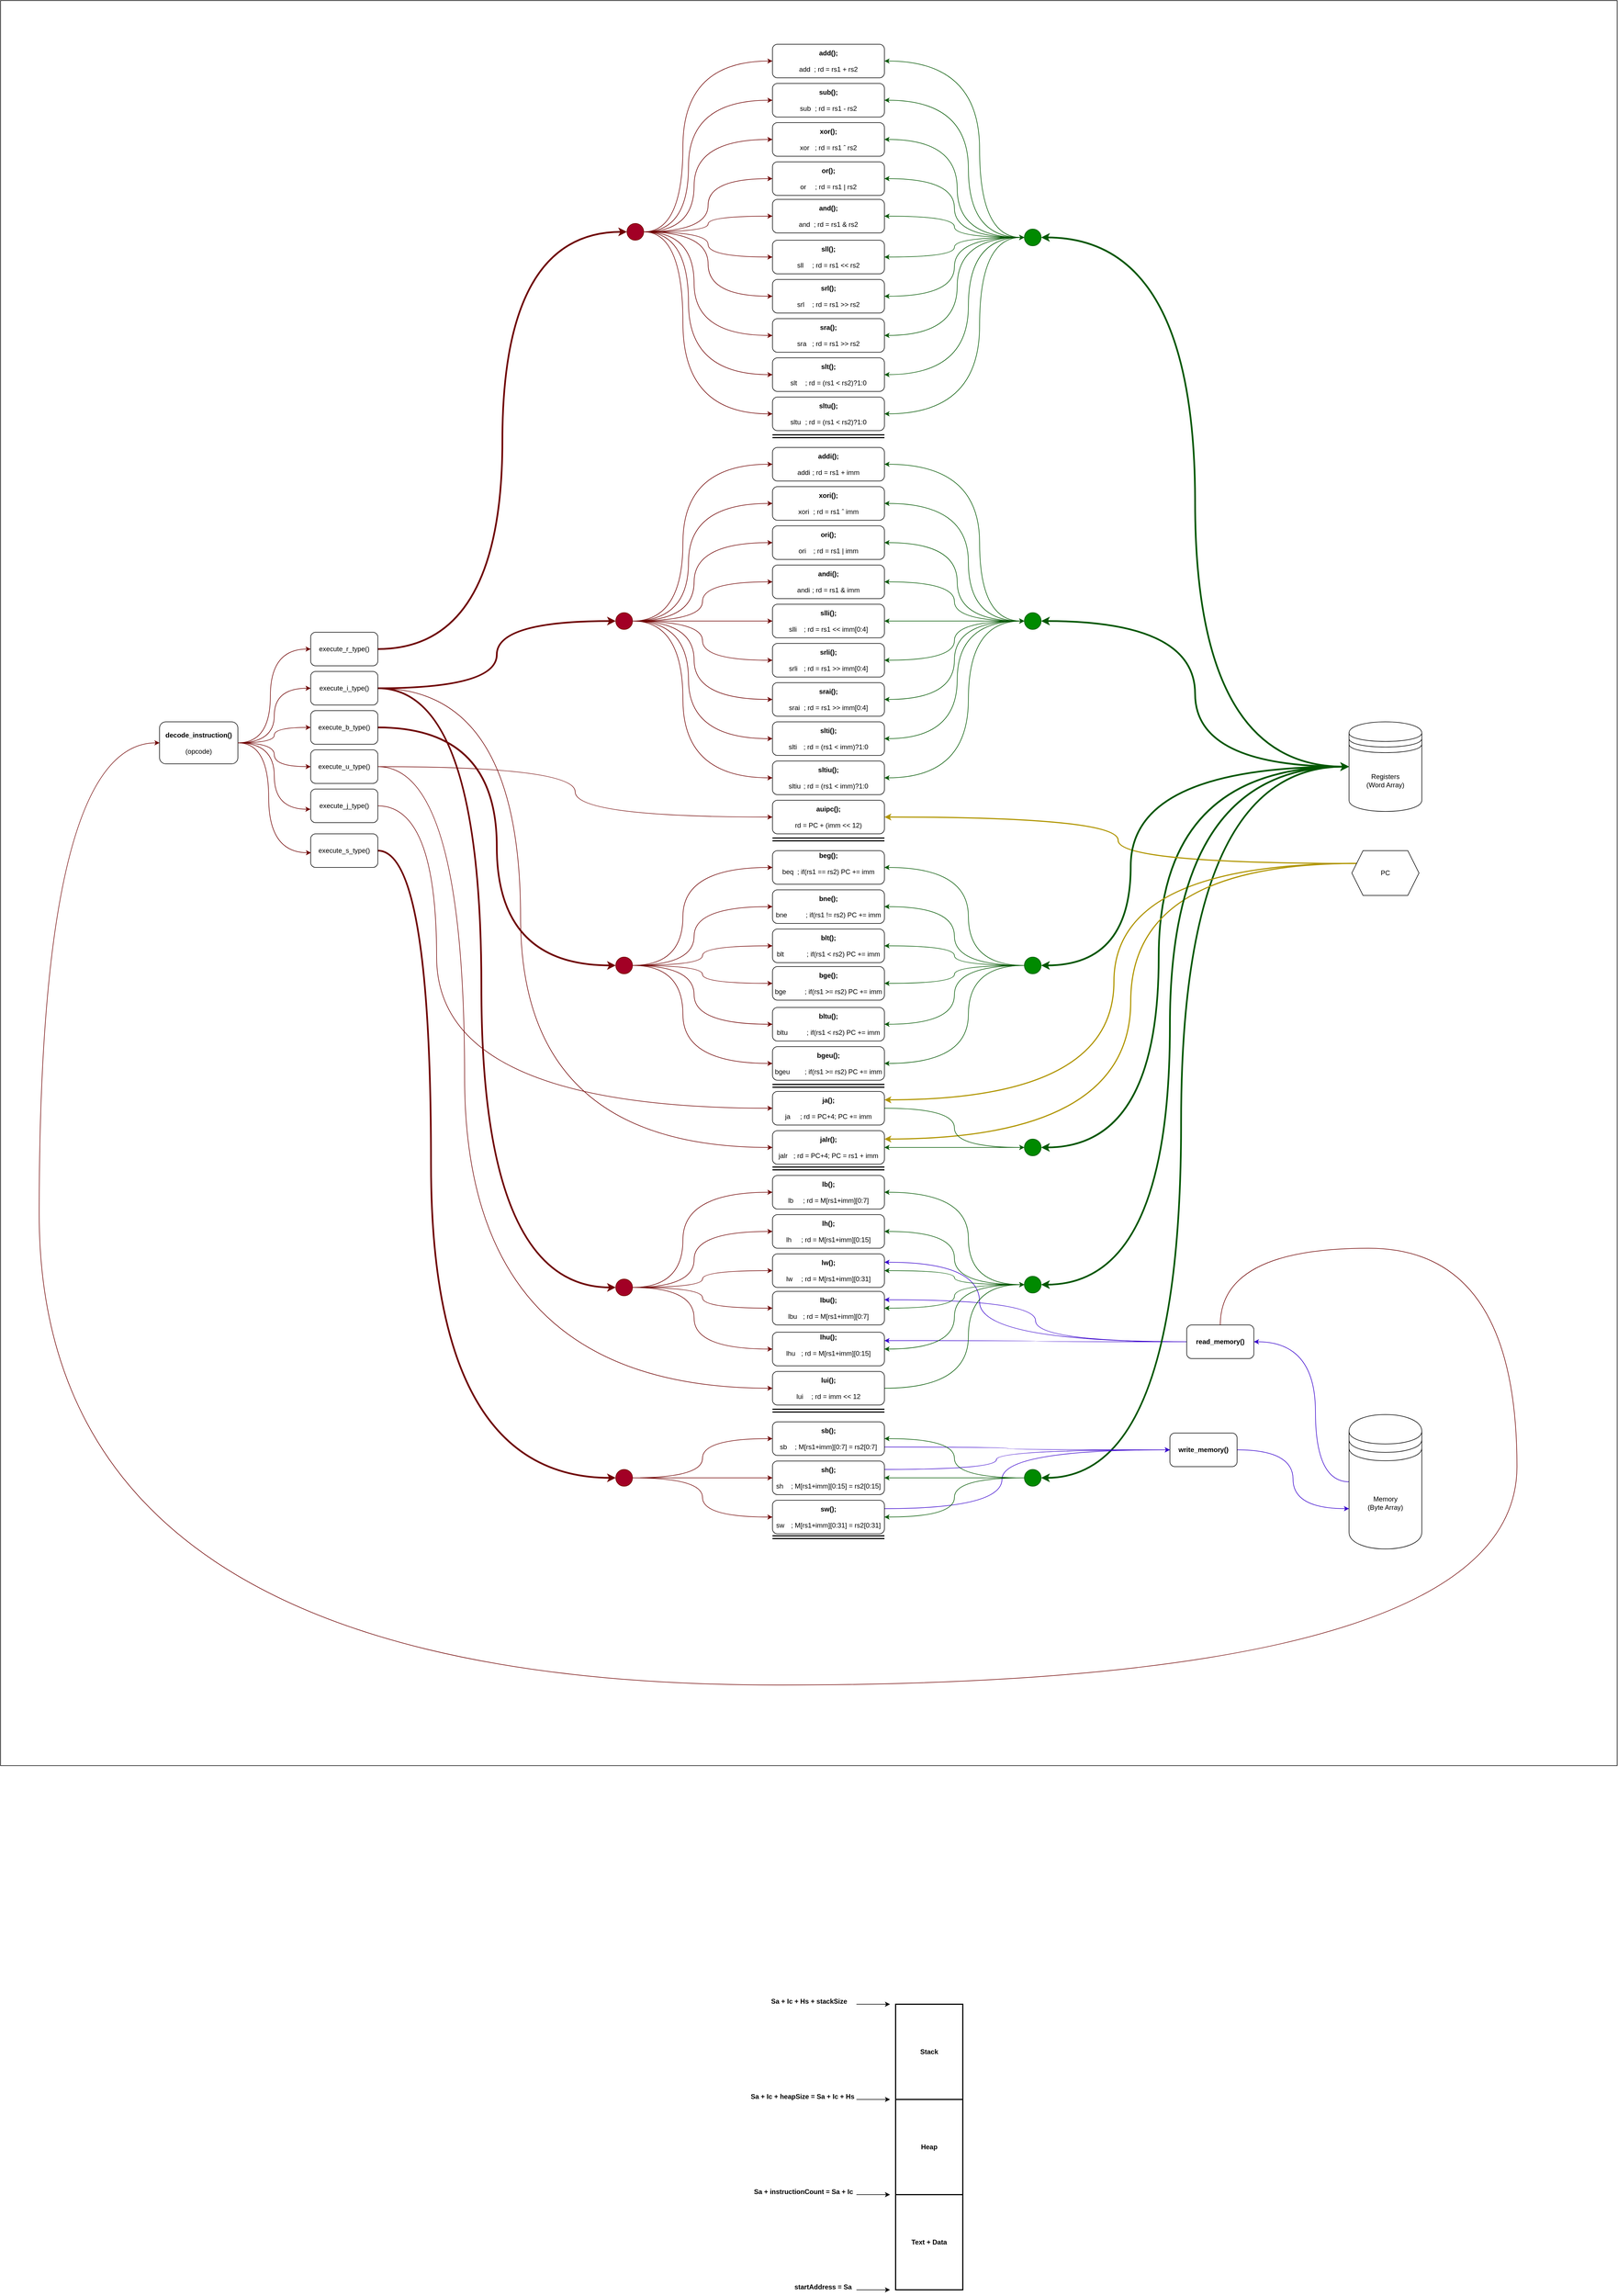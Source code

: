 <mxfile version="26.0.16">
  <diagram name="Page-1" id="zHaxAvvDEO2Xn0spnfne">
    <mxGraphModel dx="3556" dy="4988" grid="0" gridSize="10" guides="1" tooltips="1" connect="1" arrows="1" fold="1" page="0" pageScale="1" pageWidth="850" pageHeight="1100" math="0" shadow="0">
      <root>
        <mxCell id="0" />
        <mxCell id="1" parent="0" />
        <mxCell id="4jcZVamcFhjKbPizjODU-194" value="" style="rounded=0;whiteSpace=wrap;html=1;" vertex="1" parent="1">
          <mxGeometry x="791" y="-1128" width="2888" height="3152" as="geometry" />
        </mxCell>
        <mxCell id="4jcZVamcFhjKbPizjODU-3" style="edgeStyle=orthogonalEdgeStyle;rounded=0;orthogonalLoop=1;jettySize=auto;html=1;exitX=0;exitY=0.5;exitDx=0;exitDy=0;entryX=1;entryY=0.5;entryDx=0;entryDy=0;curved=1;fillColor=#6a00ff;strokeColor=#3700CC;" edge="1" parent="1" source="4jcZVamcFhjKbPizjODU-4" target="4jcZVamcFhjKbPizjODU-7">
          <mxGeometry relative="1" as="geometry">
            <Array as="points">
              <mxPoint x="3140" y="1517" />
              <mxPoint x="3140" y="1267" />
            </Array>
          </mxGeometry>
        </mxCell>
        <mxCell id="4jcZVamcFhjKbPizjODU-4" value="Memory&lt;br&gt;(Byte Array)" style="shape=datastore;whiteSpace=wrap;html=1;" vertex="1" parent="1">
          <mxGeometry x="3200" y="1397" width="130" height="240" as="geometry" />
        </mxCell>
        <mxCell id="4jcZVamcFhjKbPizjODU-5" style="edgeStyle=orthogonalEdgeStyle;rounded=0;orthogonalLoop=1;jettySize=auto;html=1;exitX=0;exitY=0.5;exitDx=0;exitDy=0;entryX=1;entryY=0.25;entryDx=0;entryDy=0;fillColor=#6a00ff;strokeColor=#3700CC;curved=1;" edge="1" parent="1" source="4jcZVamcFhjKbPizjODU-7" target="4jcZVamcFhjKbPizjODU-82">
          <mxGeometry relative="1" as="geometry">
            <Array as="points">
              <mxPoint x="2540" y="1267" />
              <mxPoint x="2540" y="1125" />
            </Array>
          </mxGeometry>
        </mxCell>
        <mxCell id="4jcZVamcFhjKbPizjODU-6" style="edgeStyle=orthogonalEdgeStyle;rounded=0;orthogonalLoop=1;jettySize=auto;html=1;exitX=0.5;exitY=0;exitDx=0;exitDy=0;entryX=0;entryY=0.5;entryDx=0;entryDy=0;curved=1;fillColor=#a20025;strokeColor=#6F0000;" edge="1" parent="1" source="4jcZVamcFhjKbPizjODU-7" target="4jcZVamcFhjKbPizjODU-24">
          <mxGeometry relative="1" as="geometry">
            <mxPoint x="1033.333" y="50" as="targetPoint" />
            <Array as="points">
              <mxPoint x="2970" y="1100" />
              <mxPoint x="3500" y="1100" />
              <mxPoint x="3500" y="1880" />
              <mxPoint x="860" y="1880" />
              <mxPoint x="860" y="198" />
            </Array>
          </mxGeometry>
        </mxCell>
        <mxCell id="4jcZVamcFhjKbPizjODU-190" style="edgeStyle=orthogonalEdgeStyle;rounded=0;orthogonalLoop=1;jettySize=auto;html=1;exitX=0;exitY=0.5;exitDx=0;exitDy=0;entryX=1;entryY=0.25;entryDx=0;entryDy=0;curved=1;fillColor=#6a00ff;strokeColor=#3700CC;" edge="1" parent="1" source="4jcZVamcFhjKbPizjODU-7" target="4jcZVamcFhjKbPizjODU-83">
          <mxGeometry relative="1" as="geometry" />
        </mxCell>
        <mxCell id="4jcZVamcFhjKbPizjODU-191" style="edgeStyle=orthogonalEdgeStyle;rounded=0;orthogonalLoop=1;jettySize=auto;html=1;exitX=0;exitY=0.5;exitDx=0;exitDy=0;entryX=1;entryY=0.25;entryDx=0;entryDy=0;fillColor=#6a00ff;strokeColor=#3700CC;curved=1;" edge="1" parent="1" source="4jcZVamcFhjKbPizjODU-7" target="4jcZVamcFhjKbPizjODU-84">
          <mxGeometry relative="1" as="geometry" />
        </mxCell>
        <mxCell id="4jcZVamcFhjKbPizjODU-7" value="&lt;b&gt;read_memory()&lt;/b&gt;" style="rounded=1;whiteSpace=wrap;html=1;" vertex="1" parent="1">
          <mxGeometry x="2910" y="1237" width="120" height="60" as="geometry" />
        </mxCell>
        <mxCell id="4jcZVamcFhjKbPizjODU-8" style="edgeStyle=orthogonalEdgeStyle;rounded=0;orthogonalLoop=1;jettySize=auto;html=1;exitX=1;exitY=0.5;exitDx=0;exitDy=0;entryX=0;entryY=0.7;entryDx=0;entryDy=0;fillColor=#6a00ff;strokeColor=#3700CC;curved=1;" edge="1" parent="1" source="4jcZVamcFhjKbPizjODU-9" target="4jcZVamcFhjKbPizjODU-4">
          <mxGeometry relative="1" as="geometry" />
        </mxCell>
        <mxCell id="4jcZVamcFhjKbPizjODU-9" value="&lt;b&gt;write_memory()&lt;/b&gt;" style="rounded=1;whiteSpace=wrap;html=1;" vertex="1" parent="1">
          <mxGeometry x="2880" y="1430" width="120" height="60" as="geometry" />
        </mxCell>
        <mxCell id="4jcZVamcFhjKbPizjODU-20" style="edgeStyle=orthogonalEdgeStyle;rounded=0;orthogonalLoop=1;jettySize=auto;html=1;exitX=1;exitY=0.5;exitDx=0;exitDy=0;entryX=0;entryY=0.5;entryDx=0;entryDy=0;curved=1;strokeColor=#6F0000;fillColor=#a20025;" edge="1" parent="1" source="4jcZVamcFhjKbPizjODU-24" target="4jcZVamcFhjKbPizjODU-30">
          <mxGeometry relative="1" as="geometry" />
        </mxCell>
        <mxCell id="4jcZVamcFhjKbPizjODU-21" style="edgeStyle=orthogonalEdgeStyle;rounded=0;orthogonalLoop=1;jettySize=auto;html=1;exitX=1;exitY=0.5;exitDx=0;exitDy=0;entryX=0;entryY=0.5;entryDx=0;entryDy=0;curved=1;strokeColor=#6F0000;fillColor=#a20025;" edge="1" parent="1" source="4jcZVamcFhjKbPizjODU-24" target="4jcZVamcFhjKbPizjODU-26">
          <mxGeometry relative="1" as="geometry">
            <Array as="points">
              <mxPoint x="1273" y="198" />
              <mxPoint x="1273" y="30" />
            </Array>
          </mxGeometry>
        </mxCell>
        <mxCell id="4jcZVamcFhjKbPizjODU-22" style="edgeStyle=orthogonalEdgeStyle;rounded=0;orthogonalLoop=1;jettySize=auto;html=1;exitX=1;exitY=0.5;exitDx=0;exitDy=0;curved=1;fillColor=#a20025;strokeColor=#6F0000;" edge="1" parent="1" source="4jcZVamcFhjKbPizjODU-24" target="4jcZVamcFhjKbPizjODU-37">
          <mxGeometry relative="1" as="geometry" />
        </mxCell>
        <mxCell id="4jcZVamcFhjKbPizjODU-23" style="edgeStyle=orthogonalEdgeStyle;rounded=0;orthogonalLoop=1;jettySize=auto;html=1;exitX=1;exitY=0.5;exitDx=0;exitDy=0;fillColor=#a20025;strokeColor=#6F0000;curved=1;" edge="1" parent="1" source="4jcZVamcFhjKbPizjODU-24" target="4jcZVamcFhjKbPizjODU-34">
          <mxGeometry relative="1" as="geometry" />
        </mxCell>
        <mxCell id="4jcZVamcFhjKbPizjODU-24" value="&lt;b&gt;decode_instruction()&lt;/b&gt;&lt;div&gt;&lt;b&gt;&lt;br&gt;&lt;/b&gt;(opcode)&lt;/div&gt;" style="rounded=1;whiteSpace=wrap;html=1;" vertex="1" parent="1">
          <mxGeometry x="1075" y="160" width="140" height="75" as="geometry" />
        </mxCell>
        <mxCell id="4jcZVamcFhjKbPizjODU-25" style="edgeStyle=orthogonalEdgeStyle;rounded=0;orthogonalLoop=1;jettySize=auto;html=1;exitX=1;exitY=0.5;exitDx=0;exitDy=0;entryX=0;entryY=0.5;entryDx=0;entryDy=0;curved=1;fillColor=#a20025;strokeColor=#6F0000;strokeWidth=3;" edge="1" parent="1" source="4jcZVamcFhjKbPizjODU-26" target="4jcZVamcFhjKbPizjODU-109">
          <mxGeometry relative="1" as="geometry" />
        </mxCell>
        <mxCell id="4jcZVamcFhjKbPizjODU-26" value="execute_r_type()" style="rounded=1;whiteSpace=wrap;html=1;" vertex="1" parent="1">
          <mxGeometry x="1345" width="120" height="60" as="geometry" />
        </mxCell>
        <mxCell id="4jcZVamcFhjKbPizjODU-27" style="edgeStyle=orthogonalEdgeStyle;rounded=0;orthogonalLoop=1;jettySize=auto;html=1;exitX=1;exitY=0.5;exitDx=0;exitDy=0;entryX=0;entryY=0.5;entryDx=0;entryDy=0;fillColor=#a20025;strokeColor=#6F0000;curved=1;strokeWidth=3;" edge="1" parent="1" source="4jcZVamcFhjKbPizjODU-30" target="4jcZVamcFhjKbPizjODU-119">
          <mxGeometry relative="1" as="geometry" />
        </mxCell>
        <mxCell id="4jcZVamcFhjKbPizjODU-28" style="edgeStyle=orthogonalEdgeStyle;rounded=0;orthogonalLoop=1;jettySize=auto;html=1;exitX=1;exitY=0.5;exitDx=0;exitDy=0;entryX=0;entryY=0.5;entryDx=0;entryDy=0;curved=1;fillColor=#a20025;strokeColor=#6F0000;strokeWidth=3;" edge="1" parent="1" source="4jcZVamcFhjKbPizjODU-30" target="4jcZVamcFhjKbPizjODU-132">
          <mxGeometry relative="1" as="geometry">
            <Array as="points">
              <mxPoint x="1650" y="100" />
              <mxPoint x="1650" y="1170" />
            </Array>
          </mxGeometry>
        </mxCell>
        <mxCell id="4jcZVamcFhjKbPizjODU-29" style="edgeStyle=orthogonalEdgeStyle;rounded=0;orthogonalLoop=1;jettySize=auto;html=1;exitX=1;exitY=0.5;exitDx=0;exitDy=0;entryX=0;entryY=0.5;entryDx=0;entryDy=0;fillColor=#a20025;strokeColor=#6F0000;curved=1;" edge="1" parent="1" source="4jcZVamcFhjKbPizjODU-30" target="4jcZVamcFhjKbPizjODU-79">
          <mxGeometry relative="1" as="geometry">
            <Array as="points">
              <mxPoint x="1720" y="100" />
              <mxPoint x="1720" y="920" />
            </Array>
          </mxGeometry>
        </mxCell>
        <mxCell id="4jcZVamcFhjKbPizjODU-30" value="execute_i_type()" style="rounded=1;whiteSpace=wrap;html=1;" vertex="1" parent="1">
          <mxGeometry x="1345" y="70" width="120" height="60" as="geometry" />
        </mxCell>
        <mxCell id="4jcZVamcFhjKbPizjODU-31" style="edgeStyle=orthogonalEdgeStyle;rounded=0;orthogonalLoop=1;jettySize=auto;html=1;exitX=1;exitY=0.5;exitDx=0;exitDy=0;entryX=0;entryY=0.5;entryDx=0;entryDy=0;fillColor=#a20025;strokeColor=#6F0000;curved=1;strokeWidth=3;" edge="1" parent="1" source="4jcZVamcFhjKbPizjODU-32" target="4jcZVamcFhjKbPizjODU-136">
          <mxGeometry relative="1" as="geometry">
            <Array as="points">
              <mxPoint x="1560" y="390" />
              <mxPoint x="1560" y="1510" />
            </Array>
          </mxGeometry>
        </mxCell>
        <mxCell id="4jcZVamcFhjKbPizjODU-32" value="execute_s_type()" style="rounded=1;whiteSpace=wrap;html=1;" vertex="1" parent="1">
          <mxGeometry x="1345" y="360" width="120" height="60" as="geometry" />
        </mxCell>
        <mxCell id="4jcZVamcFhjKbPizjODU-33" style="edgeStyle=orthogonalEdgeStyle;rounded=0;orthogonalLoop=1;jettySize=auto;html=1;exitX=1;exitY=0.5;exitDx=0;exitDy=0;entryX=0;entryY=0.5;entryDx=0;entryDy=0;fillColor=#a20025;strokeColor=#6F0000;curved=1;strokeWidth=3;" edge="1" parent="1" source="4jcZVamcFhjKbPizjODU-34" target="4jcZVamcFhjKbPizjODU-126">
          <mxGeometry relative="1" as="geometry" />
        </mxCell>
        <mxCell id="4jcZVamcFhjKbPizjODU-34" value="execute_b_type()" style="rounded=1;whiteSpace=wrap;html=1;" vertex="1" parent="1">
          <mxGeometry x="1345" y="140" width="120" height="60" as="geometry" />
        </mxCell>
        <mxCell id="4jcZVamcFhjKbPizjODU-35" style="edgeStyle=orthogonalEdgeStyle;rounded=0;orthogonalLoop=1;jettySize=auto;html=1;exitX=1;exitY=0.5;exitDx=0;exitDy=0;entryX=0;entryY=0.5;entryDx=0;entryDy=0;fillColor=#a20025;strokeColor=#6F0000;curved=1;" edge="1" parent="1" source="4jcZVamcFhjKbPizjODU-37" target="4jcZVamcFhjKbPizjODU-86">
          <mxGeometry relative="1" as="geometry">
            <Array as="points">
              <mxPoint x="1620" y="240" />
              <mxPoint x="1620" y="1350" />
            </Array>
          </mxGeometry>
        </mxCell>
        <mxCell id="4jcZVamcFhjKbPizjODU-36" style="edgeStyle=orthogonalEdgeStyle;rounded=0;orthogonalLoop=1;jettySize=auto;html=1;exitX=1;exitY=0.5;exitDx=0;exitDy=0;entryX=0;entryY=0.5;entryDx=0;entryDy=0;fillColor=#a20025;strokeColor=#6F0000;curved=1;" edge="1" parent="1" source="4jcZVamcFhjKbPizjODU-37" target="4jcZVamcFhjKbPizjODU-139">
          <mxGeometry relative="1" as="geometry" />
        </mxCell>
        <mxCell id="4jcZVamcFhjKbPizjODU-37" value="execute_u_type()" style="rounded=1;whiteSpace=wrap;html=1;" vertex="1" parent="1">
          <mxGeometry x="1345" y="210" width="120" height="60" as="geometry" />
        </mxCell>
        <mxCell id="4jcZVamcFhjKbPizjODU-38" style="edgeStyle=orthogonalEdgeStyle;rounded=0;orthogonalLoop=1;jettySize=auto;html=1;exitX=1;exitY=0.5;exitDx=0;exitDy=0;entryX=0;entryY=0.5;entryDx=0;entryDy=0;fillColor=#a20025;strokeColor=#6F0000;curved=1;" edge="1" parent="1" source="4jcZVamcFhjKbPizjODU-39" target="4jcZVamcFhjKbPizjODU-78">
          <mxGeometry relative="1" as="geometry">
            <Array as="points">
              <mxPoint x="1570" y="310" />
              <mxPoint x="1570" y="850" />
            </Array>
          </mxGeometry>
        </mxCell>
        <mxCell id="4jcZVamcFhjKbPizjODU-39" value="execute_j_type()" style="rounded=1;whiteSpace=wrap;html=1;" vertex="1" parent="1">
          <mxGeometry x="1345" y="280" width="120" height="60" as="geometry" />
        </mxCell>
        <mxCell id="4jcZVamcFhjKbPizjODU-40" style="edgeStyle=orthogonalEdgeStyle;rounded=0;orthogonalLoop=1;jettySize=auto;html=1;exitX=0;exitY=0.5;exitDx=0;exitDy=0;entryX=1;entryY=0.5;entryDx=0;entryDy=0;startArrow=classic;startFill=1;fillColor=#008a00;strokeColor=#005700;curved=1;strokeWidth=3;" edge="1" parent="1" source="4jcZVamcFhjKbPizjODU-44" target="4jcZVamcFhjKbPizjODU-148">
          <mxGeometry relative="1" as="geometry" />
        </mxCell>
        <mxCell id="4jcZVamcFhjKbPizjODU-41" style="edgeStyle=orthogonalEdgeStyle;rounded=0;orthogonalLoop=1;jettySize=auto;html=1;exitX=0;exitY=0.5;exitDx=0;exitDy=0;entryX=1;entryY=0.5;entryDx=0;entryDy=0;fillColor=#008a00;strokeColor=#005700;curved=1;strokeWidth=3;startArrow=classic;startFill=1;" edge="1" parent="1" source="4jcZVamcFhjKbPizjODU-44" target="4jcZVamcFhjKbPizjODU-157">
          <mxGeometry relative="1" as="geometry" />
        </mxCell>
        <mxCell id="4jcZVamcFhjKbPizjODU-42" style="edgeStyle=orthogonalEdgeStyle;rounded=0;orthogonalLoop=1;jettySize=auto;html=1;exitX=0;exitY=0.5;exitDx=0;exitDy=0;entryX=1;entryY=0.5;entryDx=0;entryDy=0;fillColor=#008a00;strokeColor=#005700;curved=1;strokeWidth=3;startArrow=classic;startFill=1;" edge="1" parent="1" source="4jcZVamcFhjKbPizjODU-44" target="4jcZVamcFhjKbPizjODU-171">
          <mxGeometry relative="1" as="geometry">
            <Array as="points">
              <mxPoint x="2900" y="240" />
              <mxPoint x="2900" y="1510" />
            </Array>
          </mxGeometry>
        </mxCell>
        <mxCell id="4jcZVamcFhjKbPizjODU-43" style="edgeStyle=orthogonalEdgeStyle;rounded=0;orthogonalLoop=1;jettySize=auto;html=1;exitX=0;exitY=0.5;exitDx=0;exitDy=0;entryX=1;entryY=0.5;entryDx=0;entryDy=0;fillColor=#008a00;strokeColor=#005700;strokeWidth=3;startArrow=classic;startFill=1;curved=1;" edge="1" parent="1" source="4jcZVamcFhjKbPizjODU-44" target="4jcZVamcFhjKbPizjODU-167">
          <mxGeometry relative="1" as="geometry">
            <Array as="points">
              <mxPoint x="2860" y="240" />
              <mxPoint x="2860" y="920" />
            </Array>
          </mxGeometry>
        </mxCell>
        <mxCell id="4jcZVamcFhjKbPizjODU-44" value="Registers&lt;br&gt;(Word Array)" style="shape=datastore;whiteSpace=wrap;html=1;" vertex="1" parent="1">
          <mxGeometry x="3200" y="160" width="130" height="160" as="geometry" />
        </mxCell>
        <mxCell id="4jcZVamcFhjKbPizjODU-45" style="edgeStyle=orthogonalEdgeStyle;rounded=0;orthogonalLoop=1;jettySize=auto;html=1;exitX=0;exitY=0.25;exitDx=0;exitDy=0;entryX=1;entryY=0.5;entryDx=0;entryDy=0;fillColor=#e3c800;strokeColor=#B09500;strokeWidth=2;curved=1;" edge="1" parent="1" source="4jcZVamcFhjKbPizjODU-48" target="4jcZVamcFhjKbPizjODU-139">
          <mxGeometry relative="1" as="geometry" />
        </mxCell>
        <mxCell id="4jcZVamcFhjKbPizjODU-46" style="edgeStyle=orthogonalEdgeStyle;rounded=0;orthogonalLoop=1;jettySize=auto;html=1;exitX=0;exitY=0.25;exitDx=0;exitDy=0;entryX=1;entryY=0.25;entryDx=0;entryDy=0;strokeWidth=2;fillColor=#e3c800;strokeColor=#B09500;curved=1;" edge="1" parent="1" source="4jcZVamcFhjKbPizjODU-48" target="4jcZVamcFhjKbPizjODU-78">
          <mxGeometry relative="1" as="geometry">
            <Array as="points">
              <mxPoint x="2780" y="413" />
              <mxPoint x="2780" y="835" />
            </Array>
          </mxGeometry>
        </mxCell>
        <mxCell id="4jcZVamcFhjKbPizjODU-47" style="edgeStyle=orthogonalEdgeStyle;rounded=0;orthogonalLoop=1;jettySize=auto;html=1;exitX=0;exitY=0.25;exitDx=0;exitDy=0;entryX=1;entryY=0.25;entryDx=0;entryDy=0;fillColor=#e3c800;strokeColor=#B09500;strokeWidth=2;curved=1;" edge="1" parent="1" source="4jcZVamcFhjKbPizjODU-48" target="4jcZVamcFhjKbPizjODU-79">
          <mxGeometry relative="1" as="geometry">
            <Array as="points">
              <mxPoint x="2810" y="413" />
              <mxPoint x="2810" y="905" />
            </Array>
          </mxGeometry>
        </mxCell>
        <mxCell id="4jcZVamcFhjKbPizjODU-48" value="PC" style="shape=hexagon;perimeter=hexagonPerimeter2;whiteSpace=wrap;html=1;fixedSize=1;" vertex="1" parent="1">
          <mxGeometry x="3205" y="390" width="120" height="80" as="geometry" />
        </mxCell>
        <mxCell id="4jcZVamcFhjKbPizjODU-49" style="edgeStyle=orthogonalEdgeStyle;rounded=0;orthogonalLoop=1;jettySize=auto;html=1;exitX=1;exitY=0.5;exitDx=0;exitDy=0;entryX=0;entryY=0.5;entryDx=0;entryDy=0;curved=1;startArrow=classic;startFill=1;fillColor=#008a00;strokeColor=#005700;" edge="1" parent="1" source="4jcZVamcFhjKbPizjODU-50" target="4jcZVamcFhjKbPizjODU-148">
          <mxGeometry relative="1" as="geometry">
            <Array as="points">
              <mxPoint x="2540" y="-1020" />
              <mxPoint x="2540" y="-705" />
            </Array>
          </mxGeometry>
        </mxCell>
        <mxCell id="4jcZVamcFhjKbPizjODU-50" value="&lt;b&gt;add();&lt;/b&gt;&lt;div&gt;&lt;b&gt;&lt;br&gt;&lt;/b&gt;&lt;div&gt;add&lt;span style=&quot;white-space: pre;&quot;&gt;&#x9;&lt;/span&gt;;&amp;nbsp;rd = rs1 + rs2&lt;br&gt;&lt;/div&gt;&lt;/div&gt;" style="rounded=1;whiteSpace=wrap;html=1;" vertex="1" parent="1">
          <mxGeometry x="2170" y="-1050" width="200" height="60" as="geometry" />
        </mxCell>
        <mxCell id="4jcZVamcFhjKbPizjODU-51" style="edgeStyle=orthogonalEdgeStyle;rounded=0;orthogonalLoop=1;jettySize=auto;html=1;exitX=1;exitY=0.5;exitDx=0;exitDy=0;entryX=0;entryY=0.5;entryDx=0;entryDy=0;fillColor=#008a00;strokeColor=#005700;curved=1;startArrow=classic;startFill=1;" edge="1" parent="1" source="4jcZVamcFhjKbPizjODU-52" target="4jcZVamcFhjKbPizjODU-148">
          <mxGeometry relative="1" as="geometry">
            <Array as="points">
              <mxPoint x="2520" y="-950" />
              <mxPoint x="2520" y="-705" />
            </Array>
          </mxGeometry>
        </mxCell>
        <mxCell id="4jcZVamcFhjKbPizjODU-52" value="&lt;b&gt;sub();&lt;/b&gt;&lt;div&gt;&lt;b&gt;&lt;br&gt;&lt;/b&gt;&lt;div&gt;sub&lt;span style=&quot;white-space: pre;&quot;&gt;&#x9;&lt;/span&gt;;&amp;nbsp;rd = rs1 - rs2&lt;br&gt;&lt;/div&gt;&lt;/div&gt;" style="rounded=1;whiteSpace=wrap;html=1;" vertex="1" parent="1">
          <mxGeometry x="2170" y="-980" width="200" height="60" as="geometry" />
        </mxCell>
        <mxCell id="4jcZVamcFhjKbPizjODU-53" value="&lt;b&gt;xor();&lt;/b&gt;&lt;div&gt;&lt;b&gt;&lt;br&gt;&lt;/b&gt;&lt;div&gt;xor&lt;span style=&quot;white-space: pre;&quot;&gt;&#x9;&lt;/span&gt;;&amp;nbsp;rd = rs1 ˆ rs2&lt;br&gt;&lt;/div&gt;&lt;/div&gt;" style="rounded=1;whiteSpace=wrap;html=1;" vertex="1" parent="1">
          <mxGeometry x="2170" y="-910" width="200" height="60" as="geometry" />
        </mxCell>
        <mxCell id="4jcZVamcFhjKbPizjODU-54" value="&lt;b&gt;or();&lt;/b&gt;&lt;div&gt;&lt;b&gt;&lt;br&gt;&lt;/b&gt;&lt;div&gt;or&lt;span style=&quot;white-space: pre;&quot;&gt;&#x9;&lt;/span&gt;;&amp;nbsp;rd = rs1 | rs2&lt;br&gt;&lt;/div&gt;&lt;/div&gt;" style="rounded=1;whiteSpace=wrap;html=1;" vertex="1" parent="1">
          <mxGeometry x="2170" y="-840" width="200" height="60" as="geometry" />
        </mxCell>
        <mxCell id="4jcZVamcFhjKbPizjODU-55" value="&lt;b&gt;and();&lt;/b&gt;&lt;div&gt;&lt;b&gt;&lt;br&gt;&lt;/b&gt;&lt;div&gt;and&lt;span style=&quot;white-space: pre;&quot;&gt;&#x9;&lt;/span&gt;;&amp;nbsp;rd = rs1 &amp;amp; rs2&lt;br&gt;&lt;/div&gt;&lt;/div&gt;" style="rounded=1;whiteSpace=wrap;html=1;" vertex="1" parent="1">
          <mxGeometry x="2170" y="-773" width="200" height="60" as="geometry" />
        </mxCell>
        <mxCell id="4jcZVamcFhjKbPizjODU-56" value="&lt;b&gt;sll();&lt;/b&gt;&lt;div&gt;&lt;div&gt;&lt;br&gt;&lt;/div&gt;&lt;/div&gt;&lt;div&gt;sll&lt;span style=&quot;white-space: pre;&quot;&gt;&#x9;&lt;/span&gt;;&amp;nbsp;rd = rs1 &amp;lt;&amp;lt; rs2&lt;br&gt;&lt;/div&gt;" style="rounded=1;whiteSpace=wrap;html=1;" vertex="1" parent="1">
          <mxGeometry x="2170" y="-700" width="200" height="60" as="geometry" />
        </mxCell>
        <mxCell id="4jcZVamcFhjKbPizjODU-57" value="&lt;b&gt;srl();&lt;/b&gt;&lt;div&gt;&lt;div&gt;&lt;br&gt;&lt;/div&gt;&lt;/div&gt;&lt;div&gt;srl&lt;span style=&quot;white-space: pre;&quot;&gt;&#x9;&lt;/span&gt;;&amp;nbsp;rd = rs1 &amp;gt;&amp;gt; rs2&lt;br&gt;&lt;/div&gt;" style="rounded=1;whiteSpace=wrap;html=1;" vertex="1" parent="1">
          <mxGeometry x="2170" y="-630" width="200" height="60" as="geometry" />
        </mxCell>
        <mxCell id="4jcZVamcFhjKbPizjODU-58" value="&lt;b&gt;sra();&lt;/b&gt;&lt;div&gt;&lt;div&gt;&lt;br&gt;&lt;/div&gt;&lt;/div&gt;&lt;div&gt;sra&lt;span style=&quot;white-space: pre;&quot;&gt;&#x9;&lt;/span&gt;;&amp;nbsp;rd = rs1 &amp;gt;&amp;gt; rs2&lt;br&gt;&lt;/div&gt;" style="rounded=1;whiteSpace=wrap;html=1;" vertex="1" parent="1">
          <mxGeometry x="2170" y="-560" width="200" height="60" as="geometry" />
        </mxCell>
        <mxCell id="4jcZVamcFhjKbPizjODU-59" value="&lt;b&gt;slt();&lt;/b&gt;&lt;div&gt;&lt;div&gt;&lt;br&gt;&lt;/div&gt;&lt;/div&gt;&lt;div&gt;slt&lt;span style=&quot;white-space: pre;&quot;&gt;&#x9;&lt;/span&gt;;&amp;nbsp;rd = (rs1 &amp;lt; rs2)?1:0&lt;br&gt;&lt;/div&gt;" style="rounded=1;whiteSpace=wrap;html=1;" vertex="1" parent="1">
          <mxGeometry x="2170" y="-490" width="200" height="60" as="geometry" />
        </mxCell>
        <mxCell id="4jcZVamcFhjKbPizjODU-60" value="&lt;b&gt;sltu();&lt;/b&gt;&lt;div&gt;&lt;div&gt;&lt;br&gt;&lt;/div&gt;&lt;/div&gt;&lt;div&gt;sltu&lt;span style=&quot;white-space: pre;&quot;&gt;&#x9;&lt;/span&gt;;&amp;nbsp;rd = (rs1 &amp;lt; rs2)?1:0&lt;br&gt;&lt;/div&gt;" style="rounded=1;whiteSpace=wrap;html=1;" vertex="1" parent="1">
          <mxGeometry x="2170" y="-420" width="200" height="60" as="geometry" />
        </mxCell>
        <mxCell id="4jcZVamcFhjKbPizjODU-61" value="&lt;b&gt;addi();&lt;/b&gt;&lt;div&gt;&lt;b&gt;&lt;br&gt;&lt;/b&gt;&lt;div&gt;addi&lt;span style=&quot;white-space: pre;&quot;&gt;&#x9;&lt;/span&gt;;&amp;nbsp;rd = rs1 + imm&lt;br&gt;&lt;/div&gt;&lt;/div&gt;" style="rounded=1;whiteSpace=wrap;html=1;" vertex="1" parent="1">
          <mxGeometry x="2170" y="-330" width="200" height="60" as="geometry" />
        </mxCell>
        <mxCell id="4jcZVamcFhjKbPizjODU-62" value="&lt;b&gt;xori();&lt;/b&gt;&lt;div&gt;&lt;b&gt;&lt;br&gt;&lt;/b&gt;&lt;div&gt;&lt;div&gt;xori&lt;span style=&quot;white-space: pre;&quot;&gt;&#x9;&lt;/span&gt;;&amp;nbsp;rd = rs1 ˆ imm&lt;/div&gt;&lt;/div&gt;&lt;/div&gt;" style="rounded=1;whiteSpace=wrap;html=1;" vertex="1" parent="1">
          <mxGeometry x="2170" y="-260" width="200" height="60" as="geometry" />
        </mxCell>
        <mxCell id="4jcZVamcFhjKbPizjODU-63" value="&lt;b&gt;ori();&lt;/b&gt;&lt;div&gt;&lt;b&gt;&lt;br&gt;&lt;/b&gt;&lt;div&gt;ori&lt;span style=&quot;white-space: pre;&quot;&gt;&#x9;&lt;/span&gt;;&amp;nbsp;rd = rs1 | imm&lt;br&gt;&lt;/div&gt;&lt;/div&gt;" style="rounded=1;whiteSpace=wrap;html=1;" vertex="1" parent="1">
          <mxGeometry x="2170" y="-190" width="200" height="60" as="geometry" />
        </mxCell>
        <mxCell id="4jcZVamcFhjKbPizjODU-64" value="&lt;b&gt;andi();&lt;/b&gt;&lt;div&gt;&lt;b&gt;&lt;br&gt;&lt;/b&gt;&lt;div&gt;andi&lt;span style=&quot;white-space: pre;&quot;&gt;&#x9;&lt;/span&gt;;&amp;nbsp;rd = rs1 &amp;amp; imm&lt;br&gt;&lt;/div&gt;&lt;/div&gt;" style="rounded=1;whiteSpace=wrap;html=1;" vertex="1" parent="1">
          <mxGeometry x="2170" y="-120" width="200" height="60" as="geometry" />
        </mxCell>
        <mxCell id="4jcZVamcFhjKbPizjODU-65" value="&lt;b&gt;slli();&lt;/b&gt;&lt;div&gt;&lt;div&gt;&lt;br&gt;&lt;/div&gt;&lt;/div&gt;&lt;div&gt;slli&lt;span style=&quot;white-space: pre;&quot;&gt;&#x9;&lt;/span&gt;;&amp;nbsp;rd = rs1 &amp;lt;&amp;lt; imm[0:4]&lt;br&gt;&lt;/div&gt;" style="rounded=1;whiteSpace=wrap;html=1;" vertex="1" parent="1">
          <mxGeometry x="2170" y="-50" width="200" height="60" as="geometry" />
        </mxCell>
        <mxCell id="4jcZVamcFhjKbPizjODU-66" style="edgeStyle=orthogonalEdgeStyle;rounded=0;orthogonalLoop=1;jettySize=auto;html=1;exitX=1;exitY=0.5;exitDx=0;exitDy=0;entryX=0;entryY=0.5;entryDx=0;entryDy=0;fillColor=#008a00;strokeColor=#005700;curved=1;startArrow=classic;startFill=1;" edge="1" parent="1" source="4jcZVamcFhjKbPizjODU-67" target="4jcZVamcFhjKbPizjODU-157">
          <mxGeometry relative="1" as="geometry" />
        </mxCell>
        <mxCell id="4jcZVamcFhjKbPizjODU-67" value="&lt;b&gt;srli();&lt;/b&gt;&lt;div&gt;&lt;div&gt;&lt;br&gt;&lt;/div&gt;&lt;/div&gt;&lt;div&gt;srli&lt;span style=&quot;white-space: pre;&quot;&gt;&#x9;&lt;/span&gt;;&amp;nbsp;rd = rs1 &amp;gt;&amp;gt; imm[0:4]&lt;br&gt;&lt;/div&gt;" style="rounded=1;whiteSpace=wrap;html=1;" vertex="1" parent="1">
          <mxGeometry x="2170" y="20" width="200" height="60" as="geometry" />
        </mxCell>
        <mxCell id="4jcZVamcFhjKbPizjODU-68" value="&lt;b&gt;srai();&lt;/b&gt;&lt;div&gt;&lt;div&gt;&lt;br&gt;&lt;/div&gt;&lt;/div&gt;&lt;div&gt;&lt;div&gt;srai&lt;span style=&quot;white-space: pre;&quot;&gt;&#x9;&lt;/span&gt;;&amp;nbsp;rd = rs1 &amp;gt;&amp;gt; imm[0:4]&lt;/div&gt;&lt;/div&gt;" style="rounded=1;whiteSpace=wrap;html=1;" vertex="1" parent="1">
          <mxGeometry x="2170" y="90" width="200" height="60" as="geometry" />
        </mxCell>
        <mxCell id="4jcZVamcFhjKbPizjODU-69" value="&lt;b&gt;slti();&lt;/b&gt;&lt;div&gt;&lt;div&gt;&lt;br&gt;&lt;/div&gt;&lt;/div&gt;&lt;div&gt;&lt;div&gt;slti&lt;span style=&quot;white-space: pre;&quot;&gt;&#x9;&lt;/span&gt;;&amp;nbsp;rd = (rs1 &amp;lt; imm)?1:0&lt;/div&gt;&lt;/div&gt;" style="rounded=1;whiteSpace=wrap;html=1;" vertex="1" parent="1">
          <mxGeometry x="2170" y="160" width="200" height="60" as="geometry" />
        </mxCell>
        <mxCell id="4jcZVamcFhjKbPizjODU-70" value="&lt;b&gt;sltiu();&lt;/b&gt;&lt;div&gt;&lt;div&gt;&lt;br&gt;&lt;/div&gt;&lt;/div&gt;&lt;div&gt;sltiu&lt;span style=&quot;white-space: pre;&quot;&gt;&#x9;&lt;/span&gt;;&amp;nbsp;rd = (rs1 &amp;lt; imm)?1:0&lt;br&gt;&lt;/div&gt;" style="rounded=1;whiteSpace=wrap;html=1;" vertex="1" parent="1">
          <mxGeometry x="2170" y="230" width="200" height="60" as="geometry" />
        </mxCell>
        <mxCell id="4jcZVamcFhjKbPizjODU-71" value="&lt;b&gt;beg();&lt;/b&gt;&lt;div&gt;&lt;b&gt;&lt;br&gt;&lt;/b&gt;&lt;div&gt;&lt;div&gt;beq&lt;span style=&quot;white-space: pre;&quot;&gt;&#x9;&lt;/span&gt;;&amp;nbsp;if(rs1 == rs2) PC += imm&lt;/div&gt;&lt;/div&gt;&lt;/div&gt;&lt;div&gt;&lt;br&gt;&lt;/div&gt;" style="rounded=1;whiteSpace=wrap;html=1;" vertex="1" parent="1">
          <mxGeometry x="2170" y="390" width="200" height="60" as="geometry" />
        </mxCell>
        <mxCell id="4jcZVamcFhjKbPizjODU-72" value="&lt;b&gt;bne();&lt;/b&gt;&lt;div&gt;&lt;b&gt;&lt;br&gt;&lt;/b&gt;&lt;div&gt;&lt;div&gt;bne&lt;span style=&quot;white-space: pre;&quot;&gt;&#x9;&lt;span style=&quot;white-space: pre;&quot;&gt;&#x9;&lt;/span&gt;&lt;/span&gt;;&amp;nbsp;if(rs1 != rs2) PC += imm&lt;/div&gt;&lt;/div&gt;&lt;/div&gt;" style="rounded=1;whiteSpace=wrap;html=1;" vertex="1" parent="1">
          <mxGeometry x="2170" y="460" width="200" height="60" as="geometry" />
        </mxCell>
        <mxCell id="4jcZVamcFhjKbPizjODU-73" value="&lt;b&gt;blt();&lt;/b&gt;&lt;div&gt;&lt;b&gt;&lt;br&gt;&lt;/b&gt;&lt;div&gt;&lt;div&gt;blt&lt;span style=&quot;white-space: pre;&quot;&gt;&#x9;&lt;/span&gt;&lt;span style=&quot;white-space: pre;&quot;&gt;&#x9;&lt;/span&gt;;&amp;nbsp;if(rs1 &amp;lt; rs2) PC += imm&lt;/div&gt;&lt;/div&gt;&lt;/div&gt;" style="rounded=1;whiteSpace=wrap;html=1;" vertex="1" parent="1">
          <mxGeometry x="2170" y="530" width="200" height="60" as="geometry" />
        </mxCell>
        <mxCell id="4jcZVamcFhjKbPizjODU-74" value="&lt;b&gt;bge();&lt;/b&gt;&lt;div&gt;&lt;b&gt;&lt;br&gt;&lt;/b&gt;&lt;div&gt;&lt;div&gt;bge&lt;span style=&quot;white-space: pre;&quot;&gt;&#x9;&lt;/span&gt;&lt;span style=&quot;white-space: pre;&quot;&gt;&#x9;&lt;/span&gt;;&amp;nbsp;if(rs1 &amp;gt;= rs2) PC += imm&lt;/div&gt;&lt;/div&gt;&lt;/div&gt;" style="rounded=1;whiteSpace=wrap;html=1;" vertex="1" parent="1">
          <mxGeometry x="2170" y="597" width="200" height="60" as="geometry" />
        </mxCell>
        <mxCell id="4jcZVamcFhjKbPizjODU-75" value="&lt;b&gt;bltu();&lt;/b&gt;&lt;div&gt;&lt;div&gt;&lt;br&gt;&lt;/div&gt;&lt;/div&gt;&lt;div&gt;&lt;div&gt;bltu&lt;span style=&quot;white-space: pre;&quot;&gt;&#x9;&lt;span style=&quot;white-space: pre;&quot;&gt;&#x9;&lt;/span&gt;&lt;/span&gt;;&amp;nbsp;if(rs1 &amp;lt; rs2) PC += imm&lt;/div&gt;&lt;/div&gt;" style="rounded=1;whiteSpace=wrap;html=1;" vertex="1" parent="1">
          <mxGeometry x="2170" y="670" width="200" height="60" as="geometry" />
        </mxCell>
        <mxCell id="4jcZVamcFhjKbPizjODU-76" value="&lt;b&gt;bgeu();&lt;/b&gt;&lt;div&gt;&lt;div&gt;&lt;br&gt;&lt;/div&gt;&lt;/div&gt;&lt;div&gt;bgeu&lt;span style=&quot;white-space: pre;&quot;&gt;&#x9;&lt;/span&gt;;&amp;nbsp;if(rs1 &amp;gt;= rs2) PC += imm&lt;br&gt;&lt;/div&gt;" style="rounded=1;whiteSpace=wrap;html=1;" vertex="1" parent="1">
          <mxGeometry x="2170" y="740" width="200" height="60" as="geometry" />
        </mxCell>
        <mxCell id="4jcZVamcFhjKbPizjODU-77" style="edgeStyle=orthogonalEdgeStyle;rounded=0;orthogonalLoop=1;jettySize=auto;html=1;exitX=1;exitY=0.5;exitDx=0;exitDy=0;entryX=0;entryY=0.5;entryDx=0;entryDy=0;fillColor=#008a00;strokeColor=#005700;curved=1;" edge="1" parent="1" source="4jcZVamcFhjKbPizjODU-78" target="4jcZVamcFhjKbPizjODU-167">
          <mxGeometry relative="1" as="geometry" />
        </mxCell>
        <mxCell id="4jcZVamcFhjKbPizjODU-78" value="&lt;b&gt;ja();&lt;/b&gt;&lt;div&gt;&lt;b&gt;&lt;br&gt;&lt;/b&gt;&lt;div&gt;&lt;div&gt;&lt;div&gt;ja&lt;span style=&quot;white-space: pre;&quot;&gt;&#x9;&lt;/span&gt;;&amp;nbsp;rd = PC+4; PC += imm&lt;/div&gt;&lt;/div&gt;&lt;/div&gt;&lt;/div&gt;" style="rounded=1;whiteSpace=wrap;html=1;" vertex="1" parent="1">
          <mxGeometry x="2170" y="820" width="200" height="60" as="geometry" />
        </mxCell>
        <mxCell id="4jcZVamcFhjKbPizjODU-79" value="&lt;b&gt;jalr();&lt;/b&gt;&lt;div&gt;&lt;b&gt;&lt;br&gt;&lt;/b&gt;&lt;div&gt;jalr&lt;span style=&quot;white-space: pre;&quot;&gt;&#x9;&lt;/span&gt;;&amp;nbsp;rd = PC+4; PC = rs1 + imm&lt;br&gt;&lt;/div&gt;&lt;/div&gt;" style="rounded=1;whiteSpace=wrap;html=1;" vertex="1" parent="1">
          <mxGeometry x="2170" y="890" width="200" height="60" as="geometry" />
        </mxCell>
        <mxCell id="4jcZVamcFhjKbPizjODU-80" value="&lt;b&gt;lb();&lt;/b&gt;&lt;div&gt;&lt;b&gt;&lt;br&gt;&lt;/b&gt;&lt;div&gt;&lt;div&gt;lb&lt;span style=&quot;white-space: pre;&quot;&gt;&#x9;&lt;/span&gt;; rd = M[rs1+imm][0:7]&lt;br&gt;&lt;/div&gt;&lt;/div&gt;&lt;/div&gt;" style="rounded=1;whiteSpace=wrap;html=1;" vertex="1" parent="1">
          <mxGeometry x="2170" y="970" width="200" height="60" as="geometry" />
        </mxCell>
        <mxCell id="4jcZVamcFhjKbPizjODU-81" value="&lt;b&gt;lh();&lt;/b&gt;&lt;div&gt;&lt;b&gt;&lt;br&gt;&lt;/b&gt;&lt;div&gt;lh&lt;span style=&quot;white-space: pre;&quot;&gt;&#x9;&lt;/span&gt;; rd = M[rs1+imm][0:15]&lt;br&gt;&lt;/div&gt;&lt;/div&gt;" style="rounded=1;whiteSpace=wrap;html=1;" vertex="1" parent="1">
          <mxGeometry x="2170" y="1040" width="200" height="60" as="geometry" />
        </mxCell>
        <mxCell id="4jcZVamcFhjKbPizjODU-82" value="&lt;b&gt;lw();&lt;/b&gt;&lt;div&gt;&lt;b&gt;&lt;br&gt;&lt;/b&gt;&lt;div&gt;lw&lt;span style=&quot;white-space: pre;&quot;&gt;&#x9;&lt;/span&gt;; rd = M[rs1+imm][0:31]&lt;br&gt;&lt;/div&gt;&lt;/div&gt;" style="rounded=1;whiteSpace=wrap;html=1;" vertex="1" parent="1">
          <mxGeometry x="2170" y="1110" width="200" height="60" as="geometry" />
        </mxCell>
        <mxCell id="4jcZVamcFhjKbPizjODU-83" value="&lt;b&gt;lbu();&lt;/b&gt;&lt;div&gt;&lt;b&gt;&lt;br&gt;&lt;/b&gt;&lt;div&gt;lbu&lt;span style=&quot;white-space: pre;&quot;&gt;&#x9;&lt;/span&gt;; rd = M[rs1+imm][0:7]&lt;br&gt;&lt;/div&gt;&lt;/div&gt;" style="rounded=1;whiteSpace=wrap;html=1;" vertex="1" parent="1">
          <mxGeometry x="2170" y="1177" width="200" height="60" as="geometry" />
        </mxCell>
        <mxCell id="4jcZVamcFhjKbPizjODU-84" value="&lt;b&gt;lhu();&lt;/b&gt;&lt;div&gt;&lt;div&gt;&lt;br&gt;&lt;/div&gt;&lt;/div&gt;&lt;div&gt;lhu&lt;span style=&quot;white-space: pre;&quot;&gt;&#x9;&lt;/span&gt;; rd = M[rs1+imm][0:15]&lt;div&gt;&lt;br&gt;&lt;/div&gt;&lt;/div&gt;" style="rounded=1;whiteSpace=wrap;html=1;" vertex="1" parent="1">
          <mxGeometry x="2170" y="1250" width="200" height="60" as="geometry" />
        </mxCell>
        <mxCell id="4jcZVamcFhjKbPizjODU-85" style="edgeStyle=orthogonalEdgeStyle;rounded=0;orthogonalLoop=1;jettySize=auto;html=1;exitX=1;exitY=0.5;exitDx=0;exitDy=0;entryX=0;entryY=0.5;entryDx=0;entryDy=0;fillColor=#008a00;strokeColor=#005700;curved=1;" edge="1" parent="1" source="4jcZVamcFhjKbPizjODU-86" target="4jcZVamcFhjKbPizjODU-178">
          <mxGeometry relative="1" as="geometry">
            <Array as="points">
              <mxPoint x="2520" y="1350" />
              <mxPoint x="2520" y="1165" />
            </Array>
          </mxGeometry>
        </mxCell>
        <mxCell id="4jcZVamcFhjKbPizjODU-86" value="&lt;b&gt;lui();&lt;/b&gt;&lt;div&gt;&lt;div&gt;&lt;br&gt;&lt;/div&gt;&lt;/div&gt;&lt;div&gt;lui&amp;nbsp;&lt;span style=&quot;white-space: pre;&quot;&gt;&#x9;&lt;/span&gt;; rd = imm &amp;lt;&amp;lt; 12&lt;br&gt;&lt;/div&gt;" style="rounded=1;whiteSpace=wrap;html=1;" vertex="1" parent="1">
          <mxGeometry x="2170" y="1320" width="200" height="60" as="geometry" />
        </mxCell>
        <mxCell id="4jcZVamcFhjKbPizjODU-87" style="edgeStyle=orthogonalEdgeStyle;rounded=0;orthogonalLoop=1;jettySize=auto;html=1;exitX=1;exitY=0.75;exitDx=0;exitDy=0;entryX=0;entryY=0.5;entryDx=0;entryDy=0;fillColor=#6a00ff;strokeColor=#3700CC;curved=1;" edge="1" parent="1" source="4jcZVamcFhjKbPizjODU-88" target="4jcZVamcFhjKbPizjODU-9">
          <mxGeometry relative="1" as="geometry">
            <Array as="points">
              <mxPoint x="2590" y="1455" />
              <mxPoint x="2590" y="1460" />
            </Array>
          </mxGeometry>
        </mxCell>
        <mxCell id="4jcZVamcFhjKbPizjODU-88" value="&lt;b&gt;sb();&lt;/b&gt;&lt;div&gt;&lt;b&gt;&lt;br&gt;&lt;/b&gt;&lt;div&gt;&lt;div&gt;&lt;div&gt;sb&lt;span style=&quot;white-space: pre;&quot;&gt;&#x9;&lt;/span&gt;;&amp;nbsp;M[rs1+imm][0:7] = rs2[0:7]&lt;/div&gt;&lt;/div&gt;&lt;/div&gt;&lt;/div&gt;" style="rounded=1;whiteSpace=wrap;html=1;" vertex="1" parent="1">
          <mxGeometry x="2170" y="1410" width="200" height="60" as="geometry" />
        </mxCell>
        <mxCell id="4jcZVamcFhjKbPizjODU-192" style="edgeStyle=orthogonalEdgeStyle;rounded=0;orthogonalLoop=1;jettySize=auto;html=1;exitX=1;exitY=0.25;exitDx=0;exitDy=0;entryX=0;entryY=0.5;entryDx=0;entryDy=0;fillColor=#6a00ff;strokeColor=#3700CC;curved=1;" edge="1" parent="1" source="4jcZVamcFhjKbPizjODU-90" target="4jcZVamcFhjKbPizjODU-9">
          <mxGeometry relative="1" as="geometry">
            <Array as="points">
              <mxPoint x="2570" y="1495" />
              <mxPoint x="2570" y="1460" />
            </Array>
          </mxGeometry>
        </mxCell>
        <mxCell id="4jcZVamcFhjKbPizjODU-90" value="&lt;b&gt;sh();&lt;/b&gt;&lt;div&gt;&lt;b&gt;&lt;br&gt;&lt;/b&gt;&lt;div&gt;&lt;div&gt;sh&lt;span style=&quot;white-space: pre;&quot;&gt;&#x9;&lt;/span&gt;;&amp;nbsp;M[rs1+imm][0:15] = rs2[0:15]&lt;/div&gt;&lt;/div&gt;&lt;/div&gt;" style="rounded=1;whiteSpace=wrap;html=1;" vertex="1" parent="1">
          <mxGeometry x="2170" y="1480" width="200" height="60" as="geometry" />
        </mxCell>
        <mxCell id="4jcZVamcFhjKbPizjODU-193" style="edgeStyle=orthogonalEdgeStyle;rounded=0;orthogonalLoop=1;jettySize=auto;html=1;exitX=1;exitY=0.25;exitDx=0;exitDy=0;entryX=0;entryY=0.5;entryDx=0;entryDy=0;fillColor=#6a00ff;strokeColor=#3700CC;curved=1;" edge="1" parent="1" source="4jcZVamcFhjKbPizjODU-92" target="4jcZVamcFhjKbPizjODU-9">
          <mxGeometry relative="1" as="geometry">
            <Array as="points">
              <mxPoint x="2580" y="1565" />
              <mxPoint x="2580" y="1460" />
            </Array>
          </mxGeometry>
        </mxCell>
        <mxCell id="4jcZVamcFhjKbPizjODU-92" value="&lt;b&gt;sw();&lt;/b&gt;&lt;div&gt;&lt;b&gt;&lt;br&gt;&lt;/b&gt;&lt;div&gt;sw&lt;span style=&quot;white-space: pre;&quot;&gt;&#x9;&lt;/span&gt;;&amp;nbsp;M[rs1+imm][0:31] = rs2[0:31]&lt;br&gt;&lt;/div&gt;&lt;/div&gt;" style="rounded=1;whiteSpace=wrap;html=1;" vertex="1" parent="1">
          <mxGeometry x="2170" y="1550" width="200" height="60" as="geometry" />
        </mxCell>
        <mxCell id="4jcZVamcFhjKbPizjODU-93" value="" style="shape=link;html=1;rounded=0;strokeWidth=2;" edge="1" parent="1">
          <mxGeometry width="100" relative="1" as="geometry">
            <mxPoint x="2170" y="-350" as="sourcePoint" />
            <mxPoint x="2370" y="-350" as="targetPoint" />
          </mxGeometry>
        </mxCell>
        <mxCell id="4jcZVamcFhjKbPizjODU-94" value="" style="shape=link;html=1;rounded=0;strokeWidth=2;" edge="1" parent="1">
          <mxGeometry width="100" relative="1" as="geometry">
            <mxPoint x="2170" y="1390" as="sourcePoint" />
            <mxPoint x="2370" y="1390" as="targetPoint" />
          </mxGeometry>
        </mxCell>
        <mxCell id="4jcZVamcFhjKbPizjODU-95" value="" style="shape=link;html=1;rounded=0;strokeWidth=2;" edge="1" parent="1">
          <mxGeometry width="100" relative="1" as="geometry">
            <mxPoint x="2170" y="1616" as="sourcePoint" />
            <mxPoint x="2370" y="1616" as="targetPoint" />
          </mxGeometry>
        </mxCell>
        <mxCell id="4jcZVamcFhjKbPizjODU-96" value="" style="shape=link;html=1;rounded=0;strokeWidth=2;" edge="1" parent="1">
          <mxGeometry width="100" relative="1" as="geometry">
            <mxPoint x="2170" y="370" as="sourcePoint" />
            <mxPoint x="2370" y="370" as="targetPoint" />
          </mxGeometry>
        </mxCell>
        <mxCell id="4jcZVamcFhjKbPizjODU-97" value="" style="shape=link;html=1;rounded=0;strokeWidth=2;" edge="1" parent="1">
          <mxGeometry width="100" relative="1" as="geometry">
            <mxPoint x="2170" y="957.5" as="sourcePoint" />
            <mxPoint x="2370" y="957.5" as="targetPoint" />
          </mxGeometry>
        </mxCell>
        <mxCell id="4jcZVamcFhjKbPizjODU-98" value="" style="shape=link;html=1;rounded=0;strokeWidth=2;" edge="1" parent="1">
          <mxGeometry width="100" relative="1" as="geometry">
            <mxPoint x="2170" y="810" as="sourcePoint" />
            <mxPoint x="2370" y="810" as="targetPoint" />
          </mxGeometry>
        </mxCell>
        <mxCell id="4jcZVamcFhjKbPizjODU-99" style="edgeStyle=orthogonalEdgeStyle;rounded=0;orthogonalLoop=1;jettySize=auto;html=1;exitX=1;exitY=0.5;exitDx=0;exitDy=0;entryX=0;entryY=0.5;entryDx=0;entryDy=0;curved=1;fillColor=#a20025;strokeColor=#6F0000;" edge="1" parent="1" source="4jcZVamcFhjKbPizjODU-109" target="4jcZVamcFhjKbPizjODU-50">
          <mxGeometry relative="1" as="geometry">
            <Array as="points">
              <mxPoint x="2010" y="-715" />
              <mxPoint x="2010" y="-1020" />
            </Array>
          </mxGeometry>
        </mxCell>
        <mxCell id="4jcZVamcFhjKbPizjODU-100" style="edgeStyle=orthogonalEdgeStyle;rounded=0;orthogonalLoop=1;jettySize=auto;html=1;exitX=1;exitY=0.5;exitDx=0;exitDy=0;entryX=0;entryY=0.5;entryDx=0;entryDy=0;curved=1;fillColor=#a20025;strokeColor=#6F0000;" edge="1" parent="1" source="4jcZVamcFhjKbPizjODU-109" target="4jcZVamcFhjKbPizjODU-52">
          <mxGeometry relative="1" as="geometry">
            <Array as="points">
              <mxPoint x="2020" y="-715" />
              <mxPoint x="2020" y="-950" />
            </Array>
          </mxGeometry>
        </mxCell>
        <mxCell id="4jcZVamcFhjKbPizjODU-101" style="edgeStyle=orthogonalEdgeStyle;rounded=0;orthogonalLoop=1;jettySize=auto;html=1;exitX=1;exitY=0.5;exitDx=0;exitDy=0;entryX=0;entryY=0.5;entryDx=0;entryDy=0;curved=1;fillColor=#a20025;strokeColor=#6F0000;" edge="1" parent="1" source="4jcZVamcFhjKbPizjODU-109" target="4jcZVamcFhjKbPizjODU-53">
          <mxGeometry relative="1" as="geometry">
            <Array as="points">
              <mxPoint x="2030" y="-715" />
              <mxPoint x="2030" y="-880" />
            </Array>
          </mxGeometry>
        </mxCell>
        <mxCell id="4jcZVamcFhjKbPizjODU-102" style="edgeStyle=orthogonalEdgeStyle;rounded=0;orthogonalLoop=1;jettySize=auto;html=1;exitX=1;exitY=0.5;exitDx=0;exitDy=0;entryX=0;entryY=0.5;entryDx=0;entryDy=0;fillColor=#a20025;strokeColor=#6F0000;curved=1;" edge="1" parent="1" source="4jcZVamcFhjKbPizjODU-109" target="4jcZVamcFhjKbPizjODU-54">
          <mxGeometry relative="1" as="geometry" />
        </mxCell>
        <mxCell id="4jcZVamcFhjKbPizjODU-103" style="edgeStyle=orthogonalEdgeStyle;rounded=0;orthogonalLoop=1;jettySize=auto;html=1;exitX=1;exitY=0.5;exitDx=0;exitDy=0;entryX=0;entryY=0.5;entryDx=0;entryDy=0;fillColor=#a20025;strokeColor=#6F0000;curved=1;" edge="1" parent="1" source="4jcZVamcFhjKbPizjODU-109" target="4jcZVamcFhjKbPizjODU-55">
          <mxGeometry relative="1" as="geometry" />
        </mxCell>
        <mxCell id="4jcZVamcFhjKbPizjODU-104" style="edgeStyle=orthogonalEdgeStyle;rounded=0;orthogonalLoop=1;jettySize=auto;html=1;exitX=1;exitY=0.5;exitDx=0;exitDy=0;entryX=0;entryY=0.5;entryDx=0;entryDy=0;fillColor=#a20025;strokeColor=#6F0000;curved=1;" edge="1" parent="1" source="4jcZVamcFhjKbPizjODU-109" target="4jcZVamcFhjKbPizjODU-56">
          <mxGeometry relative="1" as="geometry" />
        </mxCell>
        <mxCell id="4jcZVamcFhjKbPizjODU-105" style="edgeStyle=orthogonalEdgeStyle;rounded=0;orthogonalLoop=1;jettySize=auto;html=1;exitX=1;exitY=0.5;exitDx=0;exitDy=0;entryX=0;entryY=0.5;entryDx=0;entryDy=0;fillColor=#a20025;strokeColor=#6F0000;curved=1;" edge="1" parent="1" source="4jcZVamcFhjKbPizjODU-109" target="4jcZVamcFhjKbPizjODU-57">
          <mxGeometry relative="1" as="geometry" />
        </mxCell>
        <mxCell id="4jcZVamcFhjKbPizjODU-106" style="edgeStyle=orthogonalEdgeStyle;rounded=0;orthogonalLoop=1;jettySize=auto;html=1;exitX=1;exitY=0.5;exitDx=0;exitDy=0;entryX=0;entryY=0.5;entryDx=0;entryDy=0;curved=1;fillColor=#a20025;strokeColor=#6F0000;" edge="1" parent="1" source="4jcZVamcFhjKbPizjODU-109" target="4jcZVamcFhjKbPizjODU-58">
          <mxGeometry relative="1" as="geometry">
            <Array as="points">
              <mxPoint x="2030" y="-715" />
              <mxPoint x="2030" y="-530" />
            </Array>
          </mxGeometry>
        </mxCell>
        <mxCell id="4jcZVamcFhjKbPizjODU-107" style="edgeStyle=orthogonalEdgeStyle;rounded=0;orthogonalLoop=1;jettySize=auto;html=1;exitX=1;exitY=0.5;exitDx=0;exitDy=0;entryX=0;entryY=0.5;entryDx=0;entryDy=0;fillColor=#a20025;strokeColor=#6F0000;curved=1;" edge="1" parent="1" source="4jcZVamcFhjKbPizjODU-109" target="4jcZVamcFhjKbPizjODU-59">
          <mxGeometry relative="1" as="geometry">
            <Array as="points">
              <mxPoint x="2020" y="-715" />
              <mxPoint x="2020" y="-460" />
            </Array>
          </mxGeometry>
        </mxCell>
        <mxCell id="4jcZVamcFhjKbPizjODU-108" style="edgeStyle=orthogonalEdgeStyle;rounded=0;orthogonalLoop=1;jettySize=auto;html=1;exitX=1;exitY=0.5;exitDx=0;exitDy=0;entryX=0;entryY=0.5;entryDx=0;entryDy=0;fillColor=#a20025;strokeColor=#6F0000;curved=1;" edge="1" parent="1" source="4jcZVamcFhjKbPizjODU-109" target="4jcZVamcFhjKbPizjODU-60">
          <mxGeometry relative="1" as="geometry">
            <Array as="points">
              <mxPoint x="2010" y="-715" />
              <mxPoint x="2010" y="-390" />
            </Array>
          </mxGeometry>
        </mxCell>
        <mxCell id="4jcZVamcFhjKbPizjODU-109" value="" style="ellipse;whiteSpace=wrap;html=1;aspect=fixed;fillColor=#a20025;fontColor=#ffffff;strokeColor=#6F0000;" vertex="1" parent="1">
          <mxGeometry x="1910" y="-730" width="30" height="30" as="geometry" />
        </mxCell>
        <mxCell id="4jcZVamcFhjKbPizjODU-110" style="edgeStyle=orthogonalEdgeStyle;rounded=0;orthogonalLoop=1;jettySize=auto;html=1;exitX=1;exitY=0.5;exitDx=0;exitDy=0;entryX=0;entryY=0.5;entryDx=0;entryDy=0;curved=1;fillColor=#a20025;strokeColor=#6F0000;" edge="1" parent="1" source="4jcZVamcFhjKbPizjODU-119" target="4jcZVamcFhjKbPizjODU-61">
          <mxGeometry relative="1" as="geometry">
            <Array as="points">
              <mxPoint x="2010" y="-20" />
              <mxPoint x="2010" y="-300" />
            </Array>
          </mxGeometry>
        </mxCell>
        <mxCell id="4jcZVamcFhjKbPizjODU-111" style="edgeStyle=orthogonalEdgeStyle;rounded=0;orthogonalLoop=1;jettySize=auto;html=1;exitX=1;exitY=0.5;exitDx=0;exitDy=0;entryX=0;entryY=0.5;entryDx=0;entryDy=0;curved=1;fillColor=#a20025;strokeColor=#6F0000;" edge="1" parent="1" source="4jcZVamcFhjKbPizjODU-119" target="4jcZVamcFhjKbPizjODU-62">
          <mxGeometry relative="1" as="geometry">
            <Array as="points">
              <mxPoint x="2020" y="-20" />
              <mxPoint x="2020" y="-230" />
            </Array>
          </mxGeometry>
        </mxCell>
        <mxCell id="4jcZVamcFhjKbPizjODU-112" style="edgeStyle=orthogonalEdgeStyle;rounded=0;orthogonalLoop=1;jettySize=auto;html=1;exitX=1;exitY=0.5;exitDx=0;exitDy=0;entryX=0;entryY=0.5;entryDx=0;entryDy=0;fillColor=#a20025;strokeColor=#6F0000;curved=1;" edge="1" parent="1" source="4jcZVamcFhjKbPizjODU-119" target="4jcZVamcFhjKbPizjODU-63">
          <mxGeometry relative="1" as="geometry">
            <Array as="points">
              <mxPoint x="2030" y="-20" />
              <mxPoint x="2030" y="-160" />
            </Array>
          </mxGeometry>
        </mxCell>
        <mxCell id="4jcZVamcFhjKbPizjODU-113" style="edgeStyle=orthogonalEdgeStyle;rounded=0;orthogonalLoop=1;jettySize=auto;html=1;exitX=1;exitY=0.5;exitDx=0;exitDy=0;entryX=0;entryY=0.5;entryDx=0;entryDy=0;fillColor=#a20025;strokeColor=#6F0000;curved=1;" edge="1" parent="1" source="4jcZVamcFhjKbPizjODU-119" target="4jcZVamcFhjKbPizjODU-64">
          <mxGeometry relative="1" as="geometry" />
        </mxCell>
        <mxCell id="4jcZVamcFhjKbPizjODU-114" style="edgeStyle=orthogonalEdgeStyle;rounded=0;orthogonalLoop=1;jettySize=auto;html=1;exitX=1;exitY=0.5;exitDx=0;exitDy=0;entryX=0;entryY=0.5;entryDx=0;entryDy=0;fillColor=#a20025;strokeColor=#6F0000;curved=1;" edge="1" parent="1" source="4jcZVamcFhjKbPizjODU-119" target="4jcZVamcFhjKbPizjODU-65">
          <mxGeometry relative="1" as="geometry" />
        </mxCell>
        <mxCell id="4jcZVamcFhjKbPizjODU-115" style="edgeStyle=orthogonalEdgeStyle;rounded=0;orthogonalLoop=1;jettySize=auto;html=1;exitX=1;exitY=0.5;exitDx=0;exitDy=0;entryX=0;entryY=0.5;entryDx=0;entryDy=0;fillColor=#a20025;strokeColor=#6F0000;curved=1;" edge="1" parent="1" source="4jcZVamcFhjKbPizjODU-119" target="4jcZVamcFhjKbPizjODU-67">
          <mxGeometry relative="1" as="geometry" />
        </mxCell>
        <mxCell id="4jcZVamcFhjKbPizjODU-116" style="edgeStyle=orthogonalEdgeStyle;rounded=0;orthogonalLoop=1;jettySize=auto;html=1;exitX=1;exitY=0.5;exitDx=0;exitDy=0;entryX=0;entryY=0.5;entryDx=0;entryDy=0;fillColor=#a20025;strokeColor=#6F0000;curved=1;" edge="1" parent="1" source="4jcZVamcFhjKbPizjODU-119" target="4jcZVamcFhjKbPizjODU-68">
          <mxGeometry relative="1" as="geometry">
            <Array as="points">
              <mxPoint x="2030" y="-20" />
              <mxPoint x="2030" y="120" />
            </Array>
          </mxGeometry>
        </mxCell>
        <mxCell id="4jcZVamcFhjKbPizjODU-117" style="edgeStyle=orthogonalEdgeStyle;rounded=0;orthogonalLoop=1;jettySize=auto;html=1;exitX=1;exitY=0.5;exitDx=0;exitDy=0;entryX=0;entryY=0.5;entryDx=0;entryDy=0;fillColor=#a20025;strokeColor=#6F0000;curved=1;" edge="1" parent="1" source="4jcZVamcFhjKbPizjODU-119" target="4jcZVamcFhjKbPizjODU-69">
          <mxGeometry relative="1" as="geometry">
            <Array as="points">
              <mxPoint x="2020" y="-20" />
              <mxPoint x="2020" y="190" />
            </Array>
          </mxGeometry>
        </mxCell>
        <mxCell id="4jcZVamcFhjKbPizjODU-118" style="edgeStyle=orthogonalEdgeStyle;rounded=0;orthogonalLoop=1;jettySize=auto;html=1;exitX=1;exitY=0.5;exitDx=0;exitDy=0;entryX=0;entryY=0.5;entryDx=0;entryDy=0;fillColor=#a20025;strokeColor=#6F0000;curved=1;" edge="1" parent="1" source="4jcZVamcFhjKbPizjODU-119" target="4jcZVamcFhjKbPizjODU-70">
          <mxGeometry relative="1" as="geometry">
            <Array as="points">
              <mxPoint x="2010" y="-20" />
              <mxPoint x="2010" y="260" />
            </Array>
          </mxGeometry>
        </mxCell>
        <mxCell id="4jcZVamcFhjKbPizjODU-119" value="" style="ellipse;whiteSpace=wrap;html=1;aspect=fixed;fillColor=#a20025;fontColor=#ffffff;strokeColor=#6F0000;" vertex="1" parent="1">
          <mxGeometry x="1890" y="-35" width="30" height="30" as="geometry" />
        </mxCell>
        <mxCell id="4jcZVamcFhjKbPizjODU-120" style="edgeStyle=orthogonalEdgeStyle;rounded=0;orthogonalLoop=1;jettySize=auto;html=1;exitX=1;exitY=0.5;exitDx=0;exitDy=0;entryX=0;entryY=0.5;entryDx=0;entryDy=0;curved=1;fillColor=#a20025;strokeColor=#6F0000;" edge="1" parent="1" source="4jcZVamcFhjKbPizjODU-126" target="4jcZVamcFhjKbPizjODU-71">
          <mxGeometry relative="1" as="geometry">
            <Array as="points">
              <mxPoint x="2010" y="595" />
              <mxPoint x="2010" y="420" />
            </Array>
          </mxGeometry>
        </mxCell>
        <mxCell id="4jcZVamcFhjKbPizjODU-121" style="edgeStyle=orthogonalEdgeStyle;rounded=0;orthogonalLoop=1;jettySize=auto;html=1;exitX=1;exitY=0.5;exitDx=0;exitDy=0;entryX=0;entryY=0.5;entryDx=0;entryDy=0;fillColor=#a20025;strokeColor=#6F0000;curved=1;" edge="1" parent="1" source="4jcZVamcFhjKbPizjODU-126" target="4jcZVamcFhjKbPizjODU-72">
          <mxGeometry relative="1" as="geometry">
            <Array as="points">
              <mxPoint x="2030" y="595" />
              <mxPoint x="2030" y="490" />
            </Array>
          </mxGeometry>
        </mxCell>
        <mxCell id="4jcZVamcFhjKbPizjODU-122" style="edgeStyle=orthogonalEdgeStyle;rounded=0;orthogonalLoop=1;jettySize=auto;html=1;exitX=1;exitY=0.5;exitDx=0;exitDy=0;entryX=0;entryY=0.5;entryDx=0;entryDy=0;curved=1;fillColor=#a20025;strokeColor=#6F0000;" edge="1" parent="1" source="4jcZVamcFhjKbPizjODU-126" target="4jcZVamcFhjKbPizjODU-73">
          <mxGeometry relative="1" as="geometry" />
        </mxCell>
        <mxCell id="4jcZVamcFhjKbPizjODU-123" style="edgeStyle=orthogonalEdgeStyle;rounded=0;orthogonalLoop=1;jettySize=auto;html=1;exitX=1;exitY=0.5;exitDx=0;exitDy=0;entryX=0;entryY=0.5;entryDx=0;entryDy=0;fillColor=#a20025;strokeColor=#6F0000;curved=1;" edge="1" parent="1" source="4jcZVamcFhjKbPizjODU-126" target="4jcZVamcFhjKbPizjODU-74">
          <mxGeometry relative="1" as="geometry" />
        </mxCell>
        <mxCell id="4jcZVamcFhjKbPizjODU-124" style="edgeStyle=orthogonalEdgeStyle;rounded=0;orthogonalLoop=1;jettySize=auto;html=1;exitX=1;exitY=0.5;exitDx=0;exitDy=0;entryX=0;entryY=0.5;entryDx=0;entryDy=0;fillColor=#a20025;strokeColor=#6F0000;curved=1;" edge="1" parent="1" source="4jcZVamcFhjKbPizjODU-126" target="4jcZVamcFhjKbPizjODU-75">
          <mxGeometry relative="1" as="geometry">
            <Array as="points">
              <mxPoint x="2030" y="595" />
              <mxPoint x="2030" y="700" />
            </Array>
          </mxGeometry>
        </mxCell>
        <mxCell id="4jcZVamcFhjKbPizjODU-125" style="edgeStyle=orthogonalEdgeStyle;rounded=0;orthogonalLoop=1;jettySize=auto;html=1;exitX=1;exitY=0.5;exitDx=0;exitDy=0;entryX=0;entryY=0.5;entryDx=0;entryDy=0;curved=1;fillColor=#a20025;strokeColor=#6F0000;" edge="1" parent="1" source="4jcZVamcFhjKbPizjODU-126" target="4jcZVamcFhjKbPizjODU-76">
          <mxGeometry relative="1" as="geometry">
            <Array as="points">
              <mxPoint x="2010" y="595" />
              <mxPoint x="2010" y="770" />
            </Array>
          </mxGeometry>
        </mxCell>
        <mxCell id="4jcZVamcFhjKbPizjODU-126" value="" style="ellipse;whiteSpace=wrap;html=1;aspect=fixed;fillColor=#a20025;fontColor=#ffffff;strokeColor=#6F0000;" vertex="1" parent="1">
          <mxGeometry x="1890" y="580" width="30" height="30" as="geometry" />
        </mxCell>
        <mxCell id="4jcZVamcFhjKbPizjODU-127" style="edgeStyle=orthogonalEdgeStyle;rounded=0;orthogonalLoop=1;jettySize=auto;html=1;exitX=1;exitY=0.5;exitDx=0;exitDy=0;entryX=0;entryY=0.5;entryDx=0;entryDy=0;curved=1;fillColor=#a20025;strokeColor=#6F0000;" edge="1" parent="1" source="4jcZVamcFhjKbPizjODU-132" target="4jcZVamcFhjKbPizjODU-80">
          <mxGeometry relative="1" as="geometry">
            <Array as="points">
              <mxPoint x="2010" y="1170" />
              <mxPoint x="2010" y="1000" />
            </Array>
          </mxGeometry>
        </mxCell>
        <mxCell id="4jcZVamcFhjKbPizjODU-128" style="edgeStyle=orthogonalEdgeStyle;rounded=0;orthogonalLoop=1;jettySize=auto;html=1;exitX=1;exitY=0.5;exitDx=0;exitDy=0;entryX=0;entryY=0.5;entryDx=0;entryDy=0;fillColor=#a20025;strokeColor=#6F0000;curved=1;" edge="1" parent="1" source="4jcZVamcFhjKbPizjODU-132" target="4jcZVamcFhjKbPizjODU-81">
          <mxGeometry relative="1" as="geometry">
            <Array as="points">
              <mxPoint x="2030" y="1170" />
              <mxPoint x="2030" y="1070" />
            </Array>
          </mxGeometry>
        </mxCell>
        <mxCell id="4jcZVamcFhjKbPizjODU-129" style="edgeStyle=orthogonalEdgeStyle;rounded=0;orthogonalLoop=1;jettySize=auto;html=1;exitX=1;exitY=0.5;exitDx=0;exitDy=0;curved=1;fillColor=#a20025;strokeColor=#6F0000;" edge="1" parent="1" source="4jcZVamcFhjKbPizjODU-132" target="4jcZVamcFhjKbPizjODU-82">
          <mxGeometry relative="1" as="geometry" />
        </mxCell>
        <mxCell id="4jcZVamcFhjKbPizjODU-130" style="edgeStyle=orthogonalEdgeStyle;rounded=0;orthogonalLoop=1;jettySize=auto;html=1;exitX=1;exitY=0.5;exitDx=0;exitDy=0;entryX=0;entryY=0.5;entryDx=0;entryDy=0;fillColor=#a20025;strokeColor=#6F0000;curved=1;" edge="1" parent="1" source="4jcZVamcFhjKbPizjODU-132" target="4jcZVamcFhjKbPizjODU-83">
          <mxGeometry relative="1" as="geometry" />
        </mxCell>
        <mxCell id="4jcZVamcFhjKbPizjODU-131" style="edgeStyle=orthogonalEdgeStyle;rounded=0;orthogonalLoop=1;jettySize=auto;html=1;exitX=1;exitY=0.5;exitDx=0;exitDy=0;entryX=0;entryY=0.5;entryDx=0;entryDy=0;fillColor=#a20025;strokeColor=#6F0000;curved=1;" edge="1" parent="1" source="4jcZVamcFhjKbPizjODU-132" target="4jcZVamcFhjKbPizjODU-84">
          <mxGeometry relative="1" as="geometry">
            <Array as="points">
              <mxPoint x="2030" y="1170" />
              <mxPoint x="2030" y="1280" />
            </Array>
          </mxGeometry>
        </mxCell>
        <mxCell id="4jcZVamcFhjKbPizjODU-132" value="" style="ellipse;whiteSpace=wrap;html=1;aspect=fixed;fillColor=#a20025;fontColor=#ffffff;strokeColor=#6F0000;" vertex="1" parent="1">
          <mxGeometry x="1890" y="1155" width="30" height="30" as="geometry" />
        </mxCell>
        <mxCell id="4jcZVamcFhjKbPizjODU-133" style="edgeStyle=orthogonalEdgeStyle;rounded=0;orthogonalLoop=1;jettySize=auto;html=1;exitX=1;exitY=0.5;exitDx=0;exitDy=0;entryX=0;entryY=0.5;entryDx=0;entryDy=0;fillColor=#a20025;strokeColor=#6F0000;curved=1;" edge="1" parent="1" source="4jcZVamcFhjKbPizjODU-136" target="4jcZVamcFhjKbPizjODU-88">
          <mxGeometry relative="1" as="geometry" />
        </mxCell>
        <mxCell id="4jcZVamcFhjKbPizjODU-134" style="edgeStyle=orthogonalEdgeStyle;rounded=0;orthogonalLoop=1;jettySize=auto;html=1;exitX=1;exitY=0.5;exitDx=0;exitDy=0;entryX=0;entryY=0.5;entryDx=0;entryDy=0;fillColor=#a20025;strokeColor=#6F0000;curved=1;" edge="1" parent="1" source="4jcZVamcFhjKbPizjODU-136" target="4jcZVamcFhjKbPizjODU-92">
          <mxGeometry relative="1" as="geometry" />
        </mxCell>
        <mxCell id="4jcZVamcFhjKbPizjODU-135" style="edgeStyle=orthogonalEdgeStyle;rounded=0;orthogonalLoop=1;jettySize=auto;html=1;exitX=1;exitY=0.5;exitDx=0;exitDy=0;entryX=0;entryY=0.5;entryDx=0;entryDy=0;fillColor=#a20025;strokeColor=#6F0000;curved=1;" edge="1" parent="1" source="4jcZVamcFhjKbPizjODU-136" target="4jcZVamcFhjKbPizjODU-90">
          <mxGeometry relative="1" as="geometry" />
        </mxCell>
        <mxCell id="4jcZVamcFhjKbPizjODU-136" value="" style="ellipse;whiteSpace=wrap;html=1;aspect=fixed;fillColor=#a20025;fontColor=#ffffff;strokeColor=#6F0000;" vertex="1" parent="1">
          <mxGeometry x="1890" y="1495" width="30" height="30" as="geometry" />
        </mxCell>
        <mxCell id="4jcZVamcFhjKbPizjODU-137" style="edgeStyle=orthogonalEdgeStyle;rounded=0;orthogonalLoop=1;jettySize=auto;html=1;exitX=1;exitY=0.5;exitDx=0;exitDy=0;entryX=-0.003;entryY=0.601;entryDx=0;entryDy=0;entryPerimeter=0;curved=1;fillColor=#a20025;strokeColor=#6F0000;" edge="1" parent="1" source="4jcZVamcFhjKbPizjODU-24" target="4jcZVamcFhjKbPizjODU-39">
          <mxGeometry relative="1" as="geometry" />
        </mxCell>
        <mxCell id="4jcZVamcFhjKbPizjODU-138" style="edgeStyle=orthogonalEdgeStyle;rounded=0;orthogonalLoop=1;jettySize=auto;html=1;exitX=1;exitY=0.5;exitDx=0;exitDy=0;entryX=0.005;entryY=0.562;entryDx=0;entryDy=0;entryPerimeter=0;fillColor=#a20025;strokeColor=#6F0000;curved=1;" edge="1" parent="1" source="4jcZVamcFhjKbPizjODU-24" target="4jcZVamcFhjKbPizjODU-32">
          <mxGeometry relative="1" as="geometry">
            <Array as="points">
              <mxPoint x="1270" y="197" />
              <mxPoint x="1270" y="394" />
            </Array>
          </mxGeometry>
        </mxCell>
        <mxCell id="4jcZVamcFhjKbPizjODU-139" value="&lt;b&gt;auipc();&lt;/b&gt;&lt;div&gt;&lt;b&gt;&lt;br&gt;&lt;/b&gt;&lt;div&gt;rd = PC + (imm &amp;lt;&amp;lt; 12)&lt;br&gt;&lt;/div&gt;&lt;/div&gt;" style="rounded=1;whiteSpace=wrap;html=1;" vertex="1" parent="1">
          <mxGeometry x="2170" y="300" width="200" height="60" as="geometry" />
        </mxCell>
        <mxCell id="4jcZVamcFhjKbPizjODU-140" style="edgeStyle=orthogonalEdgeStyle;rounded=0;orthogonalLoop=1;jettySize=auto;html=1;exitX=0;exitY=0.5;exitDx=0;exitDy=0;entryX=1;entryY=0.5;entryDx=0;entryDy=0;fillColor=#008a00;strokeColor=#005700;curved=1;startArrow=classic;startFill=1;" edge="1" parent="1" source="4jcZVamcFhjKbPizjODU-148" target="4jcZVamcFhjKbPizjODU-53">
          <mxGeometry relative="1" as="geometry">
            <Array as="points">
              <mxPoint x="2500" y="-705" />
              <mxPoint x="2500" y="-880" />
            </Array>
          </mxGeometry>
        </mxCell>
        <mxCell id="4jcZVamcFhjKbPizjODU-141" style="edgeStyle=orthogonalEdgeStyle;rounded=0;orthogonalLoop=1;jettySize=auto;html=1;exitX=0;exitY=0.5;exitDx=0;exitDy=0;entryX=1;entryY=0.5;entryDx=0;entryDy=0;fillColor=#008a00;strokeColor=#005700;curved=1;startArrow=classic;startFill=1;" edge="1" parent="1" source="4jcZVamcFhjKbPizjODU-148" target="4jcZVamcFhjKbPizjODU-54">
          <mxGeometry relative="1" as="geometry" />
        </mxCell>
        <mxCell id="4jcZVamcFhjKbPizjODU-142" style="edgeStyle=orthogonalEdgeStyle;rounded=0;orthogonalLoop=1;jettySize=auto;html=1;exitX=0;exitY=0.5;exitDx=0;exitDy=0;entryX=1;entryY=0.5;entryDx=0;entryDy=0;fillColor=#008a00;strokeColor=#005700;curved=1;startArrow=classic;startFill=1;" edge="1" parent="1" source="4jcZVamcFhjKbPizjODU-148" target="4jcZVamcFhjKbPizjODU-55">
          <mxGeometry relative="1" as="geometry" />
        </mxCell>
        <mxCell id="4jcZVamcFhjKbPizjODU-143" style="edgeStyle=orthogonalEdgeStyle;rounded=0;orthogonalLoop=1;jettySize=auto;html=1;exitX=0;exitY=0.5;exitDx=0;exitDy=0;fillColor=#008a00;strokeColor=#005700;curved=1;startArrow=classic;startFill=1;" edge="1" parent="1" source="4jcZVamcFhjKbPizjODU-148" target="4jcZVamcFhjKbPizjODU-56">
          <mxGeometry relative="1" as="geometry" />
        </mxCell>
        <mxCell id="4jcZVamcFhjKbPizjODU-144" style="edgeStyle=orthogonalEdgeStyle;rounded=0;orthogonalLoop=1;jettySize=auto;html=1;exitX=0;exitY=0.5;exitDx=0;exitDy=0;entryX=1;entryY=0.5;entryDx=0;entryDy=0;fillColor=#008a00;strokeColor=#005700;curved=1;startArrow=classic;startFill=1;" edge="1" parent="1" source="4jcZVamcFhjKbPizjODU-148" target="4jcZVamcFhjKbPizjODU-57">
          <mxGeometry relative="1" as="geometry" />
        </mxCell>
        <mxCell id="4jcZVamcFhjKbPizjODU-145" style="edgeStyle=orthogonalEdgeStyle;rounded=0;orthogonalLoop=1;jettySize=auto;html=1;exitX=0;exitY=0.5;exitDx=0;exitDy=0;entryX=1;entryY=0.5;entryDx=0;entryDy=0;fillColor=#008a00;strokeColor=#005700;curved=1;startArrow=classic;startFill=1;" edge="1" parent="1" source="4jcZVamcFhjKbPizjODU-148" target="4jcZVamcFhjKbPizjODU-58">
          <mxGeometry relative="1" as="geometry">
            <Array as="points">
              <mxPoint x="2500" y="-705" />
              <mxPoint x="2500" y="-530" />
            </Array>
          </mxGeometry>
        </mxCell>
        <mxCell id="4jcZVamcFhjKbPizjODU-146" style="edgeStyle=orthogonalEdgeStyle;rounded=0;orthogonalLoop=1;jettySize=auto;html=1;exitX=0;exitY=0.5;exitDx=0;exitDy=0;entryX=1;entryY=0.5;entryDx=0;entryDy=0;fillColor=#008a00;strokeColor=#005700;curved=1;startArrow=classic;startFill=1;" edge="1" parent="1" source="4jcZVamcFhjKbPizjODU-148" target="4jcZVamcFhjKbPizjODU-59">
          <mxGeometry relative="1" as="geometry">
            <Array as="points">
              <mxPoint x="2520" y="-705" />
              <mxPoint x="2520" y="-460" />
            </Array>
          </mxGeometry>
        </mxCell>
        <mxCell id="4jcZVamcFhjKbPizjODU-147" style="edgeStyle=orthogonalEdgeStyle;rounded=0;orthogonalLoop=1;jettySize=auto;html=1;exitX=0;exitY=0.5;exitDx=0;exitDy=0;entryX=1;entryY=0.5;entryDx=0;entryDy=0;fillColor=#008a00;strokeColor=#005700;curved=1;startArrow=classic;startFill=1;" edge="1" parent="1" source="4jcZVamcFhjKbPizjODU-148" target="4jcZVamcFhjKbPizjODU-60">
          <mxGeometry relative="1" as="geometry">
            <Array as="points">
              <mxPoint x="2540" y="-705" />
              <mxPoint x="2540" y="-390" />
            </Array>
          </mxGeometry>
        </mxCell>
        <mxCell id="4jcZVamcFhjKbPizjODU-148" value="" style="ellipse;whiteSpace=wrap;html=1;aspect=fixed;fillColor=#008a00;fontColor=#ffffff;strokeColor=#005700;" vertex="1" parent="1">
          <mxGeometry x="2620" y="-720" width="30" height="30" as="geometry" />
        </mxCell>
        <mxCell id="4jcZVamcFhjKbPizjODU-149" style="edgeStyle=orthogonalEdgeStyle;rounded=0;orthogonalLoop=1;jettySize=auto;html=1;exitX=0;exitY=0.5;exitDx=0;exitDy=0;entryX=1;entryY=0.5;entryDx=0;entryDy=0;fillColor=#008a00;strokeColor=#005700;curved=1;startArrow=classic;startFill=1;" edge="1" parent="1" source="4jcZVamcFhjKbPizjODU-157" target="4jcZVamcFhjKbPizjODU-61">
          <mxGeometry relative="1" as="geometry">
            <Array as="points">
              <mxPoint x="2540" y="-20" />
              <mxPoint x="2540" y="-300" />
            </Array>
          </mxGeometry>
        </mxCell>
        <mxCell id="4jcZVamcFhjKbPizjODU-150" style="edgeStyle=orthogonalEdgeStyle;rounded=0;orthogonalLoop=1;jettySize=auto;html=1;exitX=0;exitY=0.5;exitDx=0;exitDy=0;entryX=1;entryY=0.5;entryDx=0;entryDy=0;fillColor=#008a00;strokeColor=#005700;curved=1;startArrow=classic;startFill=1;" edge="1" parent="1" source="4jcZVamcFhjKbPizjODU-157" target="4jcZVamcFhjKbPizjODU-62">
          <mxGeometry relative="1" as="geometry">
            <Array as="points">
              <mxPoint x="2520" y="-20" />
              <mxPoint x="2520" y="-230" />
            </Array>
          </mxGeometry>
        </mxCell>
        <mxCell id="4jcZVamcFhjKbPizjODU-151" style="edgeStyle=orthogonalEdgeStyle;rounded=0;orthogonalLoop=1;jettySize=auto;html=1;exitX=0;exitY=0.5;exitDx=0;exitDy=0;entryX=1;entryY=0.5;entryDx=0;entryDy=0;fillColor=#008a00;strokeColor=#005700;curved=1;startArrow=classic;startFill=1;" edge="1" parent="1" source="4jcZVamcFhjKbPizjODU-157" target="4jcZVamcFhjKbPizjODU-63">
          <mxGeometry relative="1" as="geometry">
            <Array as="points">
              <mxPoint x="2500" y="-20" />
              <mxPoint x="2500" y="-160" />
            </Array>
          </mxGeometry>
        </mxCell>
        <mxCell id="4jcZVamcFhjKbPizjODU-152" style="edgeStyle=orthogonalEdgeStyle;rounded=0;orthogonalLoop=1;jettySize=auto;html=1;exitX=0;exitY=0.5;exitDx=0;exitDy=0;entryX=1;entryY=0.5;entryDx=0;entryDy=0;fillColor=#008a00;strokeColor=#005700;curved=1;startArrow=classic;startFill=1;" edge="1" parent="1" source="4jcZVamcFhjKbPizjODU-157" target="4jcZVamcFhjKbPizjODU-64">
          <mxGeometry relative="1" as="geometry" />
        </mxCell>
        <mxCell id="4jcZVamcFhjKbPizjODU-153" style="edgeStyle=orthogonalEdgeStyle;rounded=0;orthogonalLoop=1;jettySize=auto;html=1;exitX=0;exitY=0.5;exitDx=0;exitDy=0;entryX=1;entryY=0.5;entryDx=0;entryDy=0;fillColor=#008a00;strokeColor=#005700;startArrow=classic;startFill=1;curved=1;" edge="1" parent="1" source="4jcZVamcFhjKbPizjODU-157" target="4jcZVamcFhjKbPizjODU-65">
          <mxGeometry relative="1" as="geometry" />
        </mxCell>
        <mxCell id="4jcZVamcFhjKbPizjODU-154" style="edgeStyle=orthogonalEdgeStyle;rounded=0;orthogonalLoop=1;jettySize=auto;html=1;exitX=0;exitY=0.5;exitDx=0;exitDy=0;entryX=1;entryY=0.5;entryDx=0;entryDy=0;fillColor=#008a00;strokeColor=#005700;curved=1;startArrow=classic;startFill=1;" edge="1" parent="1" source="4jcZVamcFhjKbPizjODU-157" target="4jcZVamcFhjKbPizjODU-68">
          <mxGeometry relative="1" as="geometry" />
        </mxCell>
        <mxCell id="4jcZVamcFhjKbPizjODU-155" style="edgeStyle=orthogonalEdgeStyle;rounded=0;orthogonalLoop=1;jettySize=auto;html=1;exitX=0;exitY=0.5;exitDx=0;exitDy=0;entryX=1;entryY=0.5;entryDx=0;entryDy=0;fillColor=#008a00;strokeColor=#005700;curved=1;startArrow=classic;startFill=1;" edge="1" parent="1" source="4jcZVamcFhjKbPizjODU-157" target="4jcZVamcFhjKbPizjODU-69">
          <mxGeometry relative="1" as="geometry">
            <Array as="points">
              <mxPoint x="2500" y="-20" />
              <mxPoint x="2500" y="190" />
            </Array>
          </mxGeometry>
        </mxCell>
        <mxCell id="4jcZVamcFhjKbPizjODU-156" style="edgeStyle=orthogonalEdgeStyle;rounded=0;orthogonalLoop=1;jettySize=auto;html=1;exitX=0;exitY=0.5;exitDx=0;exitDy=0;entryX=1;entryY=0.5;entryDx=0;entryDy=0;fillColor=#008a00;strokeColor=#005700;curved=1;startArrow=classic;startFill=1;" edge="1" parent="1" source="4jcZVamcFhjKbPizjODU-157" target="4jcZVamcFhjKbPizjODU-70">
          <mxGeometry relative="1" as="geometry">
            <Array as="points">
              <mxPoint x="2520" y="-20" />
              <mxPoint x="2520" y="260" />
            </Array>
          </mxGeometry>
        </mxCell>
        <mxCell id="4jcZVamcFhjKbPizjODU-157" value="" style="ellipse;whiteSpace=wrap;html=1;aspect=fixed;fillColor=#008a00;fontColor=#ffffff;strokeColor=#005700;" vertex="1" parent="1">
          <mxGeometry x="2620" y="-35" width="30" height="30" as="geometry" />
        </mxCell>
        <mxCell id="4jcZVamcFhjKbPizjODU-158" style="edgeStyle=orthogonalEdgeStyle;rounded=0;orthogonalLoop=1;jettySize=auto;html=1;exitX=0;exitY=0.5;exitDx=0;exitDy=0;entryX=1;entryY=0.5;entryDx=0;entryDy=0;curved=1;fillColor=#008a00;strokeColor=#005700;" edge="1" parent="1" source="4jcZVamcFhjKbPizjODU-165" target="4jcZVamcFhjKbPizjODU-71">
          <mxGeometry relative="1" as="geometry">
            <Array as="points">
              <mxPoint x="2520" y="595" />
              <mxPoint x="2520" y="420" />
            </Array>
          </mxGeometry>
        </mxCell>
        <mxCell id="4jcZVamcFhjKbPizjODU-159" style="edgeStyle=orthogonalEdgeStyle;rounded=0;orthogonalLoop=1;jettySize=auto;html=1;exitX=0;exitY=0.5;exitDx=0;exitDy=0;entryX=1;entryY=0.5;entryDx=0;entryDy=0;curved=1;fillColor=#008a00;strokeColor=#005700;" edge="1" parent="1" source="4jcZVamcFhjKbPizjODU-165" target="4jcZVamcFhjKbPizjODU-72">
          <mxGeometry relative="1" as="geometry" />
        </mxCell>
        <mxCell id="4jcZVamcFhjKbPizjODU-160" style="edgeStyle=orthogonalEdgeStyle;rounded=0;orthogonalLoop=1;jettySize=auto;html=1;exitX=0;exitY=0.5;exitDx=0;exitDy=0;fillColor=#008a00;strokeColor=#005700;curved=1;" edge="1" parent="1" source="4jcZVamcFhjKbPizjODU-165" target="4jcZVamcFhjKbPizjODU-74">
          <mxGeometry relative="1" as="geometry" />
        </mxCell>
        <mxCell id="4jcZVamcFhjKbPizjODU-161" style="edgeStyle=orthogonalEdgeStyle;rounded=0;orthogonalLoop=1;jettySize=auto;html=1;exitX=0;exitY=0.5;exitDx=0;exitDy=0;fillColor=#008a00;strokeColor=#005700;curved=1;" edge="1" parent="1" source="4jcZVamcFhjKbPizjODU-165" target="4jcZVamcFhjKbPizjODU-73">
          <mxGeometry relative="1" as="geometry" />
        </mxCell>
        <mxCell id="4jcZVamcFhjKbPizjODU-162" style="edgeStyle=orthogonalEdgeStyle;rounded=0;orthogonalLoop=1;jettySize=auto;html=1;exitX=0;exitY=0.5;exitDx=0;exitDy=0;entryX=1;entryY=0.5;entryDx=0;entryDy=0;fillColor=#008a00;strokeColor=#005700;curved=1;" edge="1" parent="1" source="4jcZVamcFhjKbPizjODU-165" target="4jcZVamcFhjKbPizjODU-75">
          <mxGeometry relative="1" as="geometry" />
        </mxCell>
        <mxCell id="4jcZVamcFhjKbPizjODU-163" style="edgeStyle=orthogonalEdgeStyle;rounded=0;orthogonalLoop=1;jettySize=auto;html=1;exitX=0;exitY=0.5;exitDx=0;exitDy=0;entryX=1;entryY=0.5;entryDx=0;entryDy=0;fillColor=#008a00;strokeColor=#005700;curved=1;" edge="1" parent="1" source="4jcZVamcFhjKbPizjODU-165" target="4jcZVamcFhjKbPizjODU-76">
          <mxGeometry relative="1" as="geometry">
            <Array as="points">
              <mxPoint x="2520" y="595" />
              <mxPoint x="2520" y="770" />
            </Array>
          </mxGeometry>
        </mxCell>
        <mxCell id="4jcZVamcFhjKbPizjODU-164" style="edgeStyle=orthogonalEdgeStyle;rounded=0;orthogonalLoop=1;jettySize=auto;html=1;exitX=1;exitY=0.5;exitDx=0;exitDy=0;entryX=0;entryY=0.5;entryDx=0;entryDy=0;fillColor=#008a00;strokeColor=#005700;curved=1;startArrow=classic;startFill=1;strokeWidth=3;" edge="1" parent="1" source="4jcZVamcFhjKbPizjODU-165" target="4jcZVamcFhjKbPizjODU-44">
          <mxGeometry relative="1" as="geometry">
            <Array as="points">
              <mxPoint x="2810" y="595" />
              <mxPoint x="2810" y="240" />
            </Array>
          </mxGeometry>
        </mxCell>
        <mxCell id="4jcZVamcFhjKbPizjODU-165" value="" style="ellipse;whiteSpace=wrap;html=1;aspect=fixed;fillColor=#008a00;fontColor=#ffffff;strokeColor=#005700;" vertex="1" parent="1">
          <mxGeometry x="2620" y="580" width="30" height="30" as="geometry" />
        </mxCell>
        <mxCell id="4jcZVamcFhjKbPizjODU-166" style="edgeStyle=orthogonalEdgeStyle;rounded=0;orthogonalLoop=1;jettySize=auto;html=1;exitX=0;exitY=0.5;exitDx=0;exitDy=0;entryX=1;entryY=0.5;entryDx=0;entryDy=0;fillColor=#008a00;strokeColor=#005700;curved=1;startArrow=classic;startFill=1;" edge="1" parent="1" source="4jcZVamcFhjKbPizjODU-167" target="4jcZVamcFhjKbPizjODU-79">
          <mxGeometry relative="1" as="geometry" />
        </mxCell>
        <mxCell id="4jcZVamcFhjKbPizjODU-167" value="" style="ellipse;whiteSpace=wrap;html=1;aspect=fixed;fillColor=#008a00;fontColor=#ffffff;strokeColor=#005700;" vertex="1" parent="1">
          <mxGeometry x="2620" y="905" width="30" height="30" as="geometry" />
        </mxCell>
        <mxCell id="4jcZVamcFhjKbPizjODU-168" style="edgeStyle=orthogonalEdgeStyle;rounded=0;orthogonalLoop=1;jettySize=auto;html=1;exitX=0;exitY=0.5;exitDx=0;exitDy=0;entryX=1;entryY=0.5;entryDx=0;entryDy=0;fillColor=#008a00;strokeColor=#005700;curved=1;" edge="1" parent="1" source="4jcZVamcFhjKbPizjODU-171" target="4jcZVamcFhjKbPizjODU-90">
          <mxGeometry relative="1" as="geometry" />
        </mxCell>
        <mxCell id="4jcZVamcFhjKbPizjODU-169" style="edgeStyle=orthogonalEdgeStyle;rounded=0;orthogonalLoop=1;jettySize=auto;html=1;exitX=0;exitY=0.5;exitDx=0;exitDy=0;entryX=1;entryY=0.5;entryDx=0;entryDy=0;curved=1;fillColor=#008a00;strokeColor=#005700;" edge="1" parent="1" source="4jcZVamcFhjKbPizjODU-171" target="4jcZVamcFhjKbPizjODU-88">
          <mxGeometry relative="1" as="geometry" />
        </mxCell>
        <mxCell id="4jcZVamcFhjKbPizjODU-170" style="edgeStyle=orthogonalEdgeStyle;rounded=0;orthogonalLoop=1;jettySize=auto;html=1;exitX=0;exitY=0.5;exitDx=0;exitDy=0;entryX=1;entryY=0.5;entryDx=0;entryDy=0;fillColor=#008a00;strokeColor=#005700;curved=1;" edge="1" parent="1" source="4jcZVamcFhjKbPizjODU-171" target="4jcZVamcFhjKbPizjODU-92">
          <mxGeometry relative="1" as="geometry" />
        </mxCell>
        <mxCell id="4jcZVamcFhjKbPizjODU-171" value="" style="ellipse;whiteSpace=wrap;html=1;aspect=fixed;fillColor=#008a00;fontColor=#ffffff;strokeColor=#005700;" vertex="1" parent="1">
          <mxGeometry x="2620" y="1495" width="30" height="30" as="geometry" />
        </mxCell>
        <mxCell id="4jcZVamcFhjKbPizjODU-172" style="edgeStyle=orthogonalEdgeStyle;rounded=0;orthogonalLoop=1;jettySize=auto;html=1;exitX=0;exitY=0.5;exitDx=0;exitDy=0;entryX=1;entryY=0.5;entryDx=0;entryDy=0;fillColor=#008a00;strokeColor=#005700;curved=1;startArrow=classic;startFill=1;" edge="1" parent="1" source="4jcZVamcFhjKbPizjODU-178" target="4jcZVamcFhjKbPizjODU-80">
          <mxGeometry relative="1" as="geometry">
            <Array as="points">
              <mxPoint x="2520" y="1165" />
              <mxPoint x="2520" y="1000" />
            </Array>
          </mxGeometry>
        </mxCell>
        <mxCell id="4jcZVamcFhjKbPizjODU-173" style="edgeStyle=orthogonalEdgeStyle;rounded=0;orthogonalLoop=1;jettySize=auto;html=1;exitX=0;exitY=0.5;exitDx=0;exitDy=0;entryX=1;entryY=0.5;entryDx=0;entryDy=0;fillColor=#008a00;strokeColor=#005700;curved=1;startArrow=classic;startFill=1;" edge="1" parent="1" source="4jcZVamcFhjKbPizjODU-178" target="4jcZVamcFhjKbPizjODU-81">
          <mxGeometry relative="1" as="geometry" />
        </mxCell>
        <mxCell id="4jcZVamcFhjKbPizjODU-174" style="edgeStyle=orthogonalEdgeStyle;rounded=0;orthogonalLoop=1;jettySize=auto;html=1;exitX=0;exitY=0.5;exitDx=0;exitDy=0;entryX=1;entryY=0.5;entryDx=0;entryDy=0;fillColor=#008a00;strokeColor=#005700;curved=1;startArrow=classic;startFill=1;" edge="1" parent="1" source="4jcZVamcFhjKbPizjODU-178" target="4jcZVamcFhjKbPizjODU-82">
          <mxGeometry relative="1" as="geometry" />
        </mxCell>
        <mxCell id="4jcZVamcFhjKbPizjODU-175" style="edgeStyle=orthogonalEdgeStyle;rounded=0;orthogonalLoop=1;jettySize=auto;html=1;exitX=0;exitY=0.5;exitDx=0;exitDy=0;entryX=1;entryY=0.5;entryDx=0;entryDy=0;fillColor=#008a00;strokeColor=#005700;curved=1;startArrow=classic;startFill=1;" edge="1" parent="1" source="4jcZVamcFhjKbPizjODU-178" target="4jcZVamcFhjKbPizjODU-83">
          <mxGeometry relative="1" as="geometry" />
        </mxCell>
        <mxCell id="4jcZVamcFhjKbPizjODU-176" style="edgeStyle=orthogonalEdgeStyle;rounded=0;orthogonalLoop=1;jettySize=auto;html=1;exitX=0;exitY=0.5;exitDx=0;exitDy=0;entryX=1;entryY=0.5;entryDx=0;entryDy=0;fillColor=#008a00;strokeColor=#005700;curved=1;startArrow=classic;startFill=1;" edge="1" parent="1" source="4jcZVamcFhjKbPizjODU-178" target="4jcZVamcFhjKbPizjODU-84">
          <mxGeometry relative="1" as="geometry" />
        </mxCell>
        <mxCell id="4jcZVamcFhjKbPizjODU-177" style="edgeStyle=orthogonalEdgeStyle;rounded=0;orthogonalLoop=1;jettySize=auto;html=1;exitX=1;exitY=0.5;exitDx=0;exitDy=0;entryX=0;entryY=0.5;entryDx=0;entryDy=0;fillColor=#008a00;strokeColor=#005700;curved=1;strokeWidth=3;startArrow=classic;startFill=1;" edge="1" parent="1" source="4jcZVamcFhjKbPizjODU-178" target="4jcZVamcFhjKbPizjODU-44">
          <mxGeometry relative="1" as="geometry">
            <Array as="points">
              <mxPoint x="2880" y="1165" />
              <mxPoint x="2880" y="240" />
            </Array>
          </mxGeometry>
        </mxCell>
        <mxCell id="4jcZVamcFhjKbPizjODU-178" value="" style="ellipse;whiteSpace=wrap;html=1;aspect=fixed;fillColor=#008a00;fontColor=#ffffff;strokeColor=#005700;" vertex="1" parent="1">
          <mxGeometry x="2620" y="1150" width="30" height="30" as="geometry" />
        </mxCell>
        <mxCell id="4jcZVamcFhjKbPizjODU-179" value="&lt;b&gt;Stack&lt;/b&gt;" style="rounded=0;whiteSpace=wrap;html=1;strokeWidth=2;" vertex="1" parent="1">
          <mxGeometry x="2390" y="2450" width="120" height="170" as="geometry" />
        </mxCell>
        <mxCell id="4jcZVamcFhjKbPizjODU-180" value="&lt;b&gt;Heap&lt;/b&gt;" style="rounded=0;whiteSpace=wrap;html=1;perimeterSpacing=1;strokeWidth=2;" vertex="1" parent="1">
          <mxGeometry x="2390" y="2620" width="120" height="170" as="geometry" />
        </mxCell>
        <mxCell id="4jcZVamcFhjKbPizjODU-181" value="&lt;b&gt;Text + Data&lt;/b&gt;" style="rounded=0;whiteSpace=wrap;html=1;strokeWidth=2;" vertex="1" parent="1">
          <mxGeometry x="2390" y="2790" width="120" height="170" as="geometry" />
        </mxCell>
        <mxCell id="4jcZVamcFhjKbPizjODU-182" value="" style="endArrow=classic;html=1;rounded=0;" edge="1" parent="1">
          <mxGeometry width="50" height="50" relative="1" as="geometry">
            <mxPoint x="2320" y="2620" as="sourcePoint" />
            <mxPoint x="2380" y="2620" as="targetPoint" />
          </mxGeometry>
        </mxCell>
        <mxCell id="4jcZVamcFhjKbPizjODU-183" value="" style="endArrow=classic;html=1;rounded=0;" edge="1" parent="1">
          <mxGeometry width="50" height="50" relative="1" as="geometry">
            <mxPoint x="2320" y="2790" as="sourcePoint" />
            <mxPoint x="2380" y="2790" as="targetPoint" />
          </mxGeometry>
        </mxCell>
        <mxCell id="4jcZVamcFhjKbPizjODU-184" value="" style="endArrow=classic;html=1;rounded=0;" edge="1" parent="1">
          <mxGeometry width="50" height="50" relative="1" as="geometry">
            <mxPoint x="2320" y="2960" as="sourcePoint" />
            <mxPoint x="2380" y="2960" as="targetPoint" />
          </mxGeometry>
        </mxCell>
        <mxCell id="4jcZVamcFhjKbPizjODU-185" value="" style="endArrow=classic;html=1;rounded=0;" edge="1" parent="1">
          <mxGeometry width="50" height="50" relative="1" as="geometry">
            <mxPoint x="2320" y="2450" as="sourcePoint" />
            <mxPoint x="2380" y="2450" as="targetPoint" />
          </mxGeometry>
        </mxCell>
        <mxCell id="4jcZVamcFhjKbPizjODU-186" value="&lt;b&gt;startAddress = Sa&lt;/b&gt;" style="text;html=1;align=center;verticalAlign=middle;resizable=0;points=[];autosize=1;strokeColor=none;fillColor=none;" vertex="1" parent="1">
          <mxGeometry x="2195" y="2940" width="130" height="30" as="geometry" />
        </mxCell>
        <mxCell id="4jcZVamcFhjKbPizjODU-187" value="&lt;b&gt;Sa + instructionCount = Sa + Ic&lt;/b&gt;" style="text;html=1;align=center;verticalAlign=middle;resizable=0;points=[];autosize=1;strokeColor=none;fillColor=none;" vertex="1" parent="1">
          <mxGeometry x="2125" y="2770" width="200" height="30" as="geometry" />
        </mxCell>
        <mxCell id="4jcZVamcFhjKbPizjODU-188" value="&lt;b&gt;Sa + Ic + heapSize = Sa + Ic + Hs&amp;nbsp;&lt;/b&gt;" style="text;html=1;align=center;verticalAlign=middle;resizable=0;points=[];autosize=1;strokeColor=none;fillColor=none;" vertex="1" parent="1">
          <mxGeometry x="2120" y="2600" width="210" height="30" as="geometry" />
        </mxCell>
        <mxCell id="4jcZVamcFhjKbPizjODU-189" value="&lt;b&gt;Sa + Ic + Hs + stackSize&lt;/b&gt;" style="text;html=1;align=center;verticalAlign=middle;resizable=0;points=[];autosize=1;strokeColor=none;fillColor=none;" vertex="1" parent="1">
          <mxGeometry x="2155" y="2430" width="160" height="30" as="geometry" />
        </mxCell>
      </root>
    </mxGraphModel>
  </diagram>
</mxfile>
